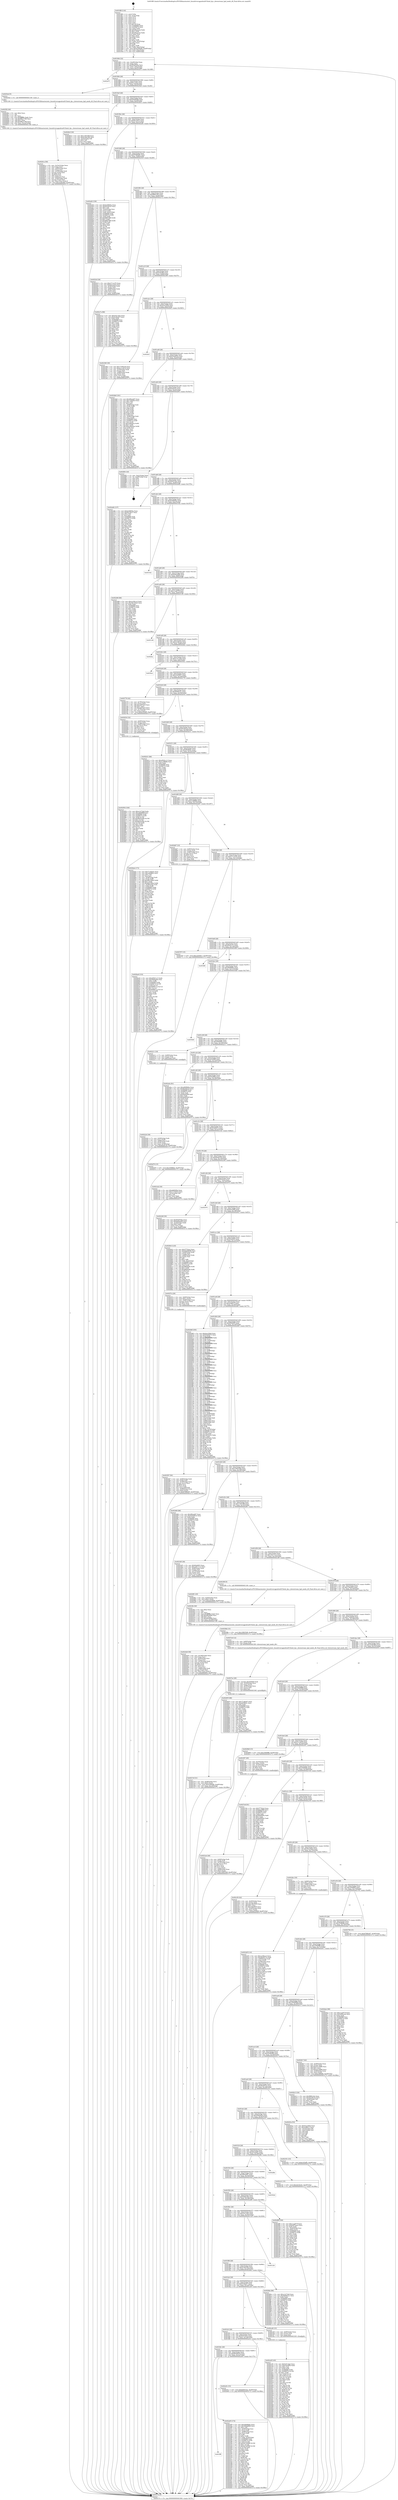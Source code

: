 digraph "0x4018f0" {
  label = "0x4018f0 (/mnt/c/Users/mathe/Desktop/tcc/POCII/binaries/extr_linuxdriversgpudrmi915intel_dp.c_downstream_hpd_needs_d0_Final-ollvm.out::main(0))"
  labelloc = "t"
  node[shape=record]

  Entry [label="",width=0.3,height=0.3,shape=circle,fillcolor=black,style=filled]
  "0x401964" [label="{
     0x401964 [32]\l
     | [instrs]\l
     &nbsp;&nbsp;0x401964 \<+6\>: mov -0xa8(%rbp),%eax\l
     &nbsp;&nbsp;0x40196a \<+2\>: mov %eax,%ecx\l
     &nbsp;&nbsp;0x40196c \<+6\>: sub $0x80dd549a,%ecx\l
     &nbsp;&nbsp;0x401972 \<+6\>: mov %eax,-0xbc(%rbp)\l
     &nbsp;&nbsp;0x401978 \<+6\>: mov %ecx,-0xc0(%rbp)\l
     &nbsp;&nbsp;0x40197e \<+6\>: je 0000000000402d7f \<main+0x148f\>\l
  }"]
  "0x402d7f" [label="{
     0x402d7f\l
  }", style=dashed]
  "0x401984" [label="{
     0x401984 [28]\l
     | [instrs]\l
     &nbsp;&nbsp;0x401984 \<+5\>: jmp 0000000000401989 \<main+0x99\>\l
     &nbsp;&nbsp;0x401989 \<+6\>: mov -0xbc(%rbp),%eax\l
     &nbsp;&nbsp;0x40198f \<+5\>: sub $0x831ca2ea,%eax\l
     &nbsp;&nbsp;0x401994 \<+6\>: mov %eax,-0xc4(%rbp)\l
     &nbsp;&nbsp;0x40199a \<+6\>: je 00000000004025ed \<main+0xcfd\>\l
  }"]
  Exit [label="",width=0.3,height=0.3,shape=circle,fillcolor=black,style=filled,peripheries=2]
  "0x4025ed" [label="{
     0x4025ed [5]\l
     | [instrs]\l
     &nbsp;&nbsp;0x4025ed \<+5\>: call 0000000000401160 \<next_i\>\l
     | [calls]\l
     &nbsp;&nbsp;0x401160 \{1\} (/mnt/c/Users/mathe/Desktop/tcc/POCII/binaries/extr_linuxdriversgpudrmi915intel_dp.c_downstream_hpd_needs_d0_Final-ollvm.out::next_i)\l
  }"]
  "0x4019a0" [label="{
     0x4019a0 [28]\l
     | [instrs]\l
     &nbsp;&nbsp;0x4019a0 \<+5\>: jmp 00000000004019a5 \<main+0xb5\>\l
     &nbsp;&nbsp;0x4019a5 \<+6\>: mov -0xbc(%rbp),%eax\l
     &nbsp;&nbsp;0x4019ab \<+5\>: sub $0x92bd9268,%eax\l
     &nbsp;&nbsp;0x4019b0 \<+6\>: mov %eax,-0xc8(%rbp)\l
     &nbsp;&nbsp;0x4019b6 \<+6\>: je 00000000004028c0 \<main+0xfd0\>\l
  }"]
  "0x402cdf" [label="{
     0x402cdf [145]\l
     | [instrs]\l
     &nbsp;&nbsp;0x402cdf \<+5\>: mov $0x5cf11da2,%ecx\l
     &nbsp;&nbsp;0x402ce4 \<+5\>: mov $0xf19c9f5b,%edx\l
     &nbsp;&nbsp;0x402ce9 \<+3\>: mov $0x1,%sil\l
     &nbsp;&nbsp;0x402cec \<+3\>: xor %r8d,%r8d\l
     &nbsp;&nbsp;0x402cef \<+8\>: mov 0x406060,%r9d\l
     &nbsp;&nbsp;0x402cf7 \<+8\>: mov 0x406074,%r10d\l
     &nbsp;&nbsp;0x402cff \<+4\>: sub $0x1,%r8d\l
     &nbsp;&nbsp;0x402d03 \<+3\>: mov %r9d,%r11d\l
     &nbsp;&nbsp;0x402d06 \<+3\>: add %r8d,%r11d\l
     &nbsp;&nbsp;0x402d09 \<+4\>: imul %r11d,%r9d\l
     &nbsp;&nbsp;0x402d0d \<+4\>: and $0x1,%r9d\l
     &nbsp;&nbsp;0x402d11 \<+4\>: cmp $0x0,%r9d\l
     &nbsp;&nbsp;0x402d15 \<+3\>: sete %bl\l
     &nbsp;&nbsp;0x402d18 \<+4\>: cmp $0xa,%r10d\l
     &nbsp;&nbsp;0x402d1c \<+4\>: setl %r14b\l
     &nbsp;&nbsp;0x402d20 \<+3\>: mov %bl,%r15b\l
     &nbsp;&nbsp;0x402d23 \<+4\>: xor $0xff,%r15b\l
     &nbsp;&nbsp;0x402d27 \<+3\>: mov %r14b,%r12b\l
     &nbsp;&nbsp;0x402d2a \<+4\>: xor $0xff,%r12b\l
     &nbsp;&nbsp;0x402d2e \<+4\>: xor $0x0,%sil\l
     &nbsp;&nbsp;0x402d32 \<+3\>: mov %r15b,%r13b\l
     &nbsp;&nbsp;0x402d35 \<+4\>: and $0x0,%r13b\l
     &nbsp;&nbsp;0x402d39 \<+3\>: and %sil,%bl\l
     &nbsp;&nbsp;0x402d3c \<+3\>: mov %r12b,%al\l
     &nbsp;&nbsp;0x402d3f \<+2\>: and $0x0,%al\l
     &nbsp;&nbsp;0x402d41 \<+3\>: and %sil,%r14b\l
     &nbsp;&nbsp;0x402d44 \<+3\>: or %bl,%r13b\l
     &nbsp;&nbsp;0x402d47 \<+3\>: or %r14b,%al\l
     &nbsp;&nbsp;0x402d4a \<+3\>: xor %al,%r13b\l
     &nbsp;&nbsp;0x402d4d \<+3\>: or %r12b,%r15b\l
     &nbsp;&nbsp;0x402d50 \<+4\>: xor $0xff,%r15b\l
     &nbsp;&nbsp;0x402d54 \<+4\>: or $0x0,%sil\l
     &nbsp;&nbsp;0x402d58 \<+3\>: and %sil,%r15b\l
     &nbsp;&nbsp;0x402d5b \<+3\>: or %r15b,%r13b\l
     &nbsp;&nbsp;0x402d5e \<+4\>: test $0x1,%r13b\l
     &nbsp;&nbsp;0x402d62 \<+3\>: cmovne %edx,%ecx\l
     &nbsp;&nbsp;0x402d65 \<+6\>: mov %ecx,-0xa8(%rbp)\l
     &nbsp;&nbsp;0x402d6b \<+5\>: jmp 000000000040317a \<main+0x188a\>\l
  }"]
  "0x4028c0" [label="{
     0x4028c0 [30]\l
     | [instrs]\l
     &nbsp;&nbsp;0x4028c0 \<+5\>: mov $0x118519bf,%eax\l
     &nbsp;&nbsp;0x4028c5 \<+5\>: mov $0x6108c5d0,%ecx\l
     &nbsp;&nbsp;0x4028ca \<+3\>: mov -0x2e(%rbp),%dl\l
     &nbsp;&nbsp;0x4028cd \<+3\>: test $0x1,%dl\l
     &nbsp;&nbsp;0x4028d0 \<+3\>: cmovne %ecx,%eax\l
     &nbsp;&nbsp;0x4028d3 \<+6\>: mov %eax,-0xa8(%rbp)\l
     &nbsp;&nbsp;0x4028d9 \<+5\>: jmp 000000000040317a \<main+0x188a\>\l
  }"]
  "0x4019bc" [label="{
     0x4019bc [28]\l
     | [instrs]\l
     &nbsp;&nbsp;0x4019bc \<+5\>: jmp 00000000004019c1 \<main+0xd1\>\l
     &nbsp;&nbsp;0x4019c1 \<+6\>: mov -0xbc(%rbp),%eax\l
     &nbsp;&nbsp;0x4019c7 \<+5\>: sub $0x92c3fca7,%eax\l
     &nbsp;&nbsp;0x4019cc \<+6\>: mov %eax,-0xcc(%rbp)\l
     &nbsp;&nbsp;0x4019d2 \<+6\>: je 0000000000402ef4 \<main+0x1604\>\l
  }"]
  "0x402ba8" [label="{
     0x402ba8 [153]\l
     | [instrs]\l
     &nbsp;&nbsp;0x402ba8 \<+5\>: mov $0xe85d1c13,%edx\l
     &nbsp;&nbsp;0x402bad \<+5\>: mov $0x494bad5a,%esi\l
     &nbsp;&nbsp;0x402bb2 \<+3\>: mov $0x1,%r8b\l
     &nbsp;&nbsp;0x402bb5 \<+8\>: mov 0x406060,%r9d\l
     &nbsp;&nbsp;0x402bbd \<+8\>: mov 0x406074,%r10d\l
     &nbsp;&nbsp;0x402bc5 \<+3\>: mov %r9d,%r11d\l
     &nbsp;&nbsp;0x402bc8 \<+7\>: add $0x949f0112,%r11d\l
     &nbsp;&nbsp;0x402bcf \<+4\>: sub $0x1,%r11d\l
     &nbsp;&nbsp;0x402bd3 \<+7\>: sub $0x949f0112,%r11d\l
     &nbsp;&nbsp;0x402bda \<+4\>: imul %r11d,%r9d\l
     &nbsp;&nbsp;0x402bde \<+4\>: and $0x1,%r9d\l
     &nbsp;&nbsp;0x402be2 \<+4\>: cmp $0x0,%r9d\l
     &nbsp;&nbsp;0x402be6 \<+3\>: sete %bl\l
     &nbsp;&nbsp;0x402be9 \<+4\>: cmp $0xa,%r10d\l
     &nbsp;&nbsp;0x402bed \<+4\>: setl %r14b\l
     &nbsp;&nbsp;0x402bf1 \<+3\>: mov %bl,%r15b\l
     &nbsp;&nbsp;0x402bf4 \<+4\>: xor $0xff,%r15b\l
     &nbsp;&nbsp;0x402bf8 \<+3\>: mov %r14b,%r12b\l
     &nbsp;&nbsp;0x402bfb \<+4\>: xor $0xff,%r12b\l
     &nbsp;&nbsp;0x402bff \<+4\>: xor $0x0,%r8b\l
     &nbsp;&nbsp;0x402c03 \<+3\>: mov %r15b,%r13b\l
     &nbsp;&nbsp;0x402c06 \<+4\>: and $0x0,%r13b\l
     &nbsp;&nbsp;0x402c0a \<+3\>: and %r8b,%bl\l
     &nbsp;&nbsp;0x402c0d \<+3\>: mov %r12b,%al\l
     &nbsp;&nbsp;0x402c10 \<+2\>: and $0x0,%al\l
     &nbsp;&nbsp;0x402c12 \<+3\>: and %r8b,%r14b\l
     &nbsp;&nbsp;0x402c15 \<+3\>: or %bl,%r13b\l
     &nbsp;&nbsp;0x402c18 \<+3\>: or %r14b,%al\l
     &nbsp;&nbsp;0x402c1b \<+3\>: xor %al,%r13b\l
     &nbsp;&nbsp;0x402c1e \<+3\>: or %r12b,%r15b\l
     &nbsp;&nbsp;0x402c21 \<+4\>: xor $0xff,%r15b\l
     &nbsp;&nbsp;0x402c25 \<+4\>: or $0x0,%r8b\l
     &nbsp;&nbsp;0x402c29 \<+3\>: and %r8b,%r15b\l
     &nbsp;&nbsp;0x402c2c \<+3\>: or %r15b,%r13b\l
     &nbsp;&nbsp;0x402c2f \<+4\>: test $0x1,%r13b\l
     &nbsp;&nbsp;0x402c33 \<+3\>: cmovne %esi,%edx\l
     &nbsp;&nbsp;0x402c36 \<+6\>: mov %edx,-0xa8(%rbp)\l
     &nbsp;&nbsp;0x402c3c \<+5\>: jmp 000000000040317a \<main+0x188a\>\l
  }"]
  "0x402ef4" [label="{
     0x402ef4 [159]\l
     | [instrs]\l
     &nbsp;&nbsp;0x402ef4 \<+5\>: mov $0xbcb9840a,%eax\l
     &nbsp;&nbsp;0x402ef9 \<+5\>: mov $0xb5cfd1b3,%ecx\l
     &nbsp;&nbsp;0x402efe \<+2\>: mov $0x1,%dl\l
     &nbsp;&nbsp;0x402f00 \<+7\>: mov -0xa0(%rbp),%rsi\l
     &nbsp;&nbsp;0x402f07 \<+2\>: mov (%rsi),%edi\l
     &nbsp;&nbsp;0x402f09 \<+3\>: mov %edi,-0x2c(%rbp)\l
     &nbsp;&nbsp;0x402f0c \<+7\>: mov 0x406060,%edi\l
     &nbsp;&nbsp;0x402f13 \<+8\>: mov 0x406074,%r8d\l
     &nbsp;&nbsp;0x402f1b \<+3\>: mov %edi,%r9d\l
     &nbsp;&nbsp;0x402f1e \<+7\>: add $0xbf6d7d60,%r9d\l
     &nbsp;&nbsp;0x402f25 \<+4\>: sub $0x1,%r9d\l
     &nbsp;&nbsp;0x402f29 \<+7\>: sub $0xbf6d7d60,%r9d\l
     &nbsp;&nbsp;0x402f30 \<+4\>: imul %r9d,%edi\l
     &nbsp;&nbsp;0x402f34 \<+3\>: and $0x1,%edi\l
     &nbsp;&nbsp;0x402f37 \<+3\>: cmp $0x0,%edi\l
     &nbsp;&nbsp;0x402f3a \<+4\>: sete %r10b\l
     &nbsp;&nbsp;0x402f3e \<+4\>: cmp $0xa,%r8d\l
     &nbsp;&nbsp;0x402f42 \<+4\>: setl %r11b\l
     &nbsp;&nbsp;0x402f46 \<+3\>: mov %r10b,%bl\l
     &nbsp;&nbsp;0x402f49 \<+3\>: xor $0xff,%bl\l
     &nbsp;&nbsp;0x402f4c \<+3\>: mov %r11b,%r14b\l
     &nbsp;&nbsp;0x402f4f \<+4\>: xor $0xff,%r14b\l
     &nbsp;&nbsp;0x402f53 \<+3\>: xor $0x1,%dl\l
     &nbsp;&nbsp;0x402f56 \<+3\>: mov %bl,%r15b\l
     &nbsp;&nbsp;0x402f59 \<+4\>: and $0xff,%r15b\l
     &nbsp;&nbsp;0x402f5d \<+3\>: and %dl,%r10b\l
     &nbsp;&nbsp;0x402f60 \<+3\>: mov %r14b,%r12b\l
     &nbsp;&nbsp;0x402f63 \<+4\>: and $0xff,%r12b\l
     &nbsp;&nbsp;0x402f67 \<+3\>: and %dl,%r11b\l
     &nbsp;&nbsp;0x402f6a \<+3\>: or %r10b,%r15b\l
     &nbsp;&nbsp;0x402f6d \<+3\>: or %r11b,%r12b\l
     &nbsp;&nbsp;0x402f70 \<+3\>: xor %r12b,%r15b\l
     &nbsp;&nbsp;0x402f73 \<+3\>: or %r14b,%bl\l
     &nbsp;&nbsp;0x402f76 \<+3\>: xor $0xff,%bl\l
     &nbsp;&nbsp;0x402f79 \<+3\>: or $0x1,%dl\l
     &nbsp;&nbsp;0x402f7c \<+2\>: and %dl,%bl\l
     &nbsp;&nbsp;0x402f7e \<+3\>: or %bl,%r15b\l
     &nbsp;&nbsp;0x402f81 \<+4\>: test $0x1,%r15b\l
     &nbsp;&nbsp;0x402f85 \<+3\>: cmovne %ecx,%eax\l
     &nbsp;&nbsp;0x402f88 \<+6\>: mov %eax,-0xa8(%rbp)\l
     &nbsp;&nbsp;0x402f8e \<+5\>: jmp 000000000040317a \<main+0x188a\>\l
  }"]
  "0x4019d8" [label="{
     0x4019d8 [28]\l
     | [instrs]\l
     &nbsp;&nbsp;0x4019d8 \<+5\>: jmp 00000000004019dd \<main+0xed\>\l
     &nbsp;&nbsp;0x4019dd \<+6\>: mov -0xbc(%rbp),%eax\l
     &nbsp;&nbsp;0x4019e3 \<+5\>: sub $0x9789b267,%eax\l
     &nbsp;&nbsp;0x4019e8 \<+6\>: mov %eax,-0xd0(%rbp)\l
     &nbsp;&nbsp;0x4019ee \<+6\>: je 00000000004025c9 \<main+0xcd9\>\l
  }"]
  "0x401ff8" [label="{
     0x401ff8\l
  }", style=dashed]
  "0x4025c9" [label="{
     0x4025c9 [36]\l
     | [instrs]\l
     &nbsp;&nbsp;0x4025c9 \<+5\>: mov $0xe711ec55,%eax\l
     &nbsp;&nbsp;0x4025ce \<+5\>: mov $0x831ca2ea,%ecx\l
     &nbsp;&nbsp;0x4025d3 \<+4\>: mov -0x58(%rbp),%rdx\l
     &nbsp;&nbsp;0x4025d7 \<+2\>: mov (%rdx),%esi\l
     &nbsp;&nbsp;0x4025d9 \<+4\>: mov -0x60(%rbp),%rdx\l
     &nbsp;&nbsp;0x4025dd \<+2\>: cmp (%rdx),%esi\l
     &nbsp;&nbsp;0x4025df \<+3\>: cmovl %ecx,%eax\l
     &nbsp;&nbsp;0x4025e2 \<+6\>: mov %eax,-0xa8(%rbp)\l
     &nbsp;&nbsp;0x4025e8 \<+5\>: jmp 000000000040317a \<main+0x188a\>\l
  }"]
  "0x4019f4" [label="{
     0x4019f4 [28]\l
     | [instrs]\l
     &nbsp;&nbsp;0x4019f4 \<+5\>: jmp 00000000004019f9 \<main+0x109\>\l
     &nbsp;&nbsp;0x4019f9 \<+6\>: mov -0xbc(%rbp),%eax\l
     &nbsp;&nbsp;0x4019ff \<+5\>: sub $0x9f681e0e,%eax\l
     &nbsp;&nbsp;0x401a04 \<+6\>: mov %eax,-0xd4(%rbp)\l
     &nbsp;&nbsp;0x401a0a \<+6\>: je 0000000000402c7a \<main+0x138a\>\l
  }"]
  "0x402a65" [label="{
     0x402a65 [174]\l
     | [instrs]\l
     &nbsp;&nbsp;0x402a65 \<+5\>: mov $0xe9099b8a,%eax\l
     &nbsp;&nbsp;0x402a6a \<+5\>: mov $0x390b889d,%ecx\l
     &nbsp;&nbsp;0x402a6f \<+2\>: mov $0x1,%dl\l
     &nbsp;&nbsp;0x402a71 \<+4\>: mov -0x40(%rbp),%rsi\l
     &nbsp;&nbsp;0x402a75 \<+2\>: mov (%rsi),%edi\l
     &nbsp;&nbsp;0x402a77 \<+7\>: mov -0x88(%rbp),%rsi\l
     &nbsp;&nbsp;0x402a7e \<+2\>: cmp (%rsi),%edi\l
     &nbsp;&nbsp;0x402a80 \<+4\>: setl %r8b\l
     &nbsp;&nbsp;0x402a84 \<+4\>: and $0x1,%r8b\l
     &nbsp;&nbsp;0x402a88 \<+4\>: mov %r8b,-0x2d(%rbp)\l
     &nbsp;&nbsp;0x402a8c \<+7\>: mov 0x406060,%edi\l
     &nbsp;&nbsp;0x402a93 \<+8\>: mov 0x406074,%r9d\l
     &nbsp;&nbsp;0x402a9b \<+3\>: mov %edi,%r10d\l
     &nbsp;&nbsp;0x402a9e \<+7\>: add $0x4e7a5088,%r10d\l
     &nbsp;&nbsp;0x402aa5 \<+4\>: sub $0x1,%r10d\l
     &nbsp;&nbsp;0x402aa9 \<+7\>: sub $0x4e7a5088,%r10d\l
     &nbsp;&nbsp;0x402ab0 \<+4\>: imul %r10d,%edi\l
     &nbsp;&nbsp;0x402ab4 \<+3\>: and $0x1,%edi\l
     &nbsp;&nbsp;0x402ab7 \<+3\>: cmp $0x0,%edi\l
     &nbsp;&nbsp;0x402aba \<+4\>: sete %r8b\l
     &nbsp;&nbsp;0x402abe \<+4\>: cmp $0xa,%r9d\l
     &nbsp;&nbsp;0x402ac2 \<+4\>: setl %r11b\l
     &nbsp;&nbsp;0x402ac6 \<+3\>: mov %r8b,%bl\l
     &nbsp;&nbsp;0x402ac9 \<+3\>: xor $0xff,%bl\l
     &nbsp;&nbsp;0x402acc \<+3\>: mov %r11b,%r14b\l
     &nbsp;&nbsp;0x402acf \<+4\>: xor $0xff,%r14b\l
     &nbsp;&nbsp;0x402ad3 \<+3\>: xor $0x0,%dl\l
     &nbsp;&nbsp;0x402ad6 \<+3\>: mov %bl,%r15b\l
     &nbsp;&nbsp;0x402ad9 \<+4\>: and $0x0,%r15b\l
     &nbsp;&nbsp;0x402add \<+3\>: and %dl,%r8b\l
     &nbsp;&nbsp;0x402ae0 \<+3\>: mov %r14b,%r12b\l
     &nbsp;&nbsp;0x402ae3 \<+4\>: and $0x0,%r12b\l
     &nbsp;&nbsp;0x402ae7 \<+3\>: and %dl,%r11b\l
     &nbsp;&nbsp;0x402aea \<+3\>: or %r8b,%r15b\l
     &nbsp;&nbsp;0x402aed \<+3\>: or %r11b,%r12b\l
     &nbsp;&nbsp;0x402af0 \<+3\>: xor %r12b,%r15b\l
     &nbsp;&nbsp;0x402af3 \<+3\>: or %r14b,%bl\l
     &nbsp;&nbsp;0x402af6 \<+3\>: xor $0xff,%bl\l
     &nbsp;&nbsp;0x402af9 \<+3\>: or $0x0,%dl\l
     &nbsp;&nbsp;0x402afc \<+2\>: and %dl,%bl\l
     &nbsp;&nbsp;0x402afe \<+3\>: or %bl,%r15b\l
     &nbsp;&nbsp;0x402b01 \<+4\>: test $0x1,%r15b\l
     &nbsp;&nbsp;0x402b05 \<+3\>: cmovne %ecx,%eax\l
     &nbsp;&nbsp;0x402b08 \<+6\>: mov %eax,-0xa8(%rbp)\l
     &nbsp;&nbsp;0x402b0e \<+5\>: jmp 000000000040317a \<main+0x188a\>\l
  }"]
  "0x402c7a" [label="{
     0x402c7a [86]\l
     | [instrs]\l
     &nbsp;&nbsp;0x402c7a \<+5\>: mov $0x5cf11da2,%eax\l
     &nbsp;&nbsp;0x402c7f \<+5\>: mov $0x61dbafc7,%ecx\l
     &nbsp;&nbsp;0x402c84 \<+2\>: xor %edx,%edx\l
     &nbsp;&nbsp;0x402c86 \<+7\>: mov 0x406060,%esi\l
     &nbsp;&nbsp;0x402c8d \<+7\>: mov 0x406074,%edi\l
     &nbsp;&nbsp;0x402c94 \<+3\>: sub $0x1,%edx\l
     &nbsp;&nbsp;0x402c97 \<+3\>: mov %esi,%r8d\l
     &nbsp;&nbsp;0x402c9a \<+3\>: add %edx,%r8d\l
     &nbsp;&nbsp;0x402c9d \<+4\>: imul %r8d,%esi\l
     &nbsp;&nbsp;0x402ca1 \<+3\>: and $0x1,%esi\l
     &nbsp;&nbsp;0x402ca4 \<+3\>: cmp $0x0,%esi\l
     &nbsp;&nbsp;0x402ca7 \<+4\>: sete %r9b\l
     &nbsp;&nbsp;0x402cab \<+3\>: cmp $0xa,%edi\l
     &nbsp;&nbsp;0x402cae \<+4\>: setl %r10b\l
     &nbsp;&nbsp;0x402cb2 \<+3\>: mov %r9b,%r11b\l
     &nbsp;&nbsp;0x402cb5 \<+3\>: and %r10b,%r11b\l
     &nbsp;&nbsp;0x402cb8 \<+3\>: xor %r10b,%r9b\l
     &nbsp;&nbsp;0x402cbb \<+3\>: or %r9b,%r11b\l
     &nbsp;&nbsp;0x402cbe \<+4\>: test $0x1,%r11b\l
     &nbsp;&nbsp;0x402cc2 \<+3\>: cmovne %ecx,%eax\l
     &nbsp;&nbsp;0x402cc5 \<+6\>: mov %eax,-0xa8(%rbp)\l
     &nbsp;&nbsp;0x402ccb \<+5\>: jmp 000000000040317a \<main+0x188a\>\l
  }"]
  "0x401a10" [label="{
     0x401a10 [28]\l
     | [instrs]\l
     &nbsp;&nbsp;0x401a10 \<+5\>: jmp 0000000000401a15 \<main+0x125\>\l
     &nbsp;&nbsp;0x401a15 \<+6\>: mov -0xbc(%rbp),%eax\l
     &nbsp;&nbsp;0x401a1b \<+5\>: sub $0xb165aff3,%eax\l
     &nbsp;&nbsp;0x401a20 \<+6\>: mov %eax,-0xd8(%rbp)\l
     &nbsp;&nbsp;0x401a26 \<+6\>: je 0000000000402360 \<main+0xa70\>\l
  }"]
  "0x401fdc" [label="{
     0x401fdc [28]\l
     | [instrs]\l
     &nbsp;&nbsp;0x401fdc \<+5\>: jmp 0000000000401fe1 \<main+0x6f1\>\l
     &nbsp;&nbsp;0x401fe1 \<+6\>: mov -0xbc(%rbp),%eax\l
     &nbsp;&nbsp;0x401fe7 \<+5\>: sub $0x6b5462c6,%eax\l
     &nbsp;&nbsp;0x401fec \<+6\>: mov %eax,-0x1ac(%rbp)\l
     &nbsp;&nbsp;0x401ff2 \<+6\>: je 0000000000402a65 \<main+0x1175\>\l
  }"]
  "0x402360" [label="{
     0x402360 [39]\l
     | [instrs]\l
     &nbsp;&nbsp;0x402360 \<+5\>: mov $0x17e06a39,%eax\l
     &nbsp;&nbsp;0x402365 \<+5\>: mov $0x21c1ab19,%ecx\l
     &nbsp;&nbsp;0x40236a \<+4\>: mov -0x78(%rbp),%rdx\l
     &nbsp;&nbsp;0x40236e \<+2\>: mov (%rdx),%esi\l
     &nbsp;&nbsp;0x402370 \<+7\>: mov -0x88(%rbp),%rdx\l
     &nbsp;&nbsp;0x402377 \<+2\>: cmp (%rdx),%esi\l
     &nbsp;&nbsp;0x402379 \<+3\>: cmovl %ecx,%eax\l
     &nbsp;&nbsp;0x40237c \<+6\>: mov %eax,-0xa8(%rbp)\l
     &nbsp;&nbsp;0x402382 \<+5\>: jmp 000000000040317a \<main+0x188a\>\l
  }"]
  "0x401a2c" [label="{
     0x401a2c [28]\l
     | [instrs]\l
     &nbsp;&nbsp;0x401a2c \<+5\>: jmp 0000000000401a31 \<main+0x141\>\l
     &nbsp;&nbsp;0x401a31 \<+6\>: mov -0xbc(%rbp),%eax\l
     &nbsp;&nbsp;0x401a37 \<+5\>: sub $0xb2a1f40d,%eax\l
     &nbsp;&nbsp;0x401a3c \<+6\>: mov %eax,-0xdc(%rbp)\l
     &nbsp;&nbsp;0x401a42 \<+6\>: je 0000000000402fa5 \<main+0x16b5\>\l
  }"]
  "0x402e5c" [label="{
     0x402e5c [15]\l
     | [instrs]\l
     &nbsp;&nbsp;0x402e5c \<+10\>: movl $0xbb9533ac,-0xa8(%rbp)\l
     &nbsp;&nbsp;0x402e66 \<+5\>: jmp 000000000040317a \<main+0x188a\>\l
  }"]
  "0x402fa5" [label="{
     0x402fa5\l
  }", style=dashed]
  "0x401a48" [label="{
     0x401a48 [28]\l
     | [instrs]\l
     &nbsp;&nbsp;0x401a48 \<+5\>: jmp 0000000000401a4d \<main+0x15d\>\l
     &nbsp;&nbsp;0x401a4d \<+6\>: mov -0xbc(%rbp),%eax\l
     &nbsp;&nbsp;0x401a53 \<+5\>: sub $0xb54e901b,%eax\l
     &nbsp;&nbsp;0x401a58 \<+6\>: mov %eax,-0xe0(%rbp)\l
     &nbsp;&nbsp;0x401a5e \<+6\>: je 00000000004024b6 \<main+0xbc6\>\l
  }"]
  "0x401fc0" [label="{
     0x401fc0 [28]\l
     | [instrs]\l
     &nbsp;&nbsp;0x401fc0 \<+5\>: jmp 0000000000401fc5 \<main+0x6d5\>\l
     &nbsp;&nbsp;0x401fc5 \<+6\>: mov -0xbc(%rbp),%eax\l
     &nbsp;&nbsp;0x401fcb \<+5\>: sub $0x6297e0a3,%eax\l
     &nbsp;&nbsp;0x401fd0 \<+6\>: mov %eax,-0x1a8(%rbp)\l
     &nbsp;&nbsp;0x401fd6 \<+6\>: je 0000000000402e5c \<main+0x156c\>\l
  }"]
  "0x4024b6" [label="{
     0x4024b6 [181]\l
     | [instrs]\l
     &nbsp;&nbsp;0x4024b6 \<+5\>: mov $0x4f9aab87,%eax\l
     &nbsp;&nbsp;0x4024bb \<+5\>: mov $0x13de4fc4,%ecx\l
     &nbsp;&nbsp;0x4024c0 \<+2\>: mov $0x1,%dl\l
     &nbsp;&nbsp;0x4024c2 \<+2\>: xor %esi,%esi\l
     &nbsp;&nbsp;0x4024c4 \<+4\>: mov -0x68(%rbp),%rdi\l
     &nbsp;&nbsp;0x4024c8 \<+3\>: mov (%rdi),%r8d\l
     &nbsp;&nbsp;0x4024cb \<+3\>: mov %esi,%r9d\l
     &nbsp;&nbsp;0x4024ce \<+3\>: sub %r8d,%r9d\l
     &nbsp;&nbsp;0x4024d1 \<+3\>: mov %esi,%r8d\l
     &nbsp;&nbsp;0x4024d4 \<+4\>: sub $0x1,%r8d\l
     &nbsp;&nbsp;0x4024d8 \<+3\>: add %r8d,%r9d\l
     &nbsp;&nbsp;0x4024db \<+3\>: sub %r9d,%esi\l
     &nbsp;&nbsp;0x4024de \<+4\>: mov -0x68(%rbp),%rdi\l
     &nbsp;&nbsp;0x4024e2 \<+2\>: mov %esi,(%rdi)\l
     &nbsp;&nbsp;0x4024e4 \<+7\>: mov 0x406060,%esi\l
     &nbsp;&nbsp;0x4024eb \<+8\>: mov 0x406074,%r8d\l
     &nbsp;&nbsp;0x4024f3 \<+3\>: mov %esi,%r9d\l
     &nbsp;&nbsp;0x4024f6 \<+7\>: sub $0xa366a6ce,%r9d\l
     &nbsp;&nbsp;0x4024fd \<+4\>: sub $0x1,%r9d\l
     &nbsp;&nbsp;0x402501 \<+7\>: add $0xa366a6ce,%r9d\l
     &nbsp;&nbsp;0x402508 \<+4\>: imul %r9d,%esi\l
     &nbsp;&nbsp;0x40250c \<+3\>: and $0x1,%esi\l
     &nbsp;&nbsp;0x40250f \<+3\>: cmp $0x0,%esi\l
     &nbsp;&nbsp;0x402512 \<+4\>: sete %r10b\l
     &nbsp;&nbsp;0x402516 \<+4\>: cmp $0xa,%r8d\l
     &nbsp;&nbsp;0x40251a \<+4\>: setl %r11b\l
     &nbsp;&nbsp;0x40251e \<+3\>: mov %r10b,%bl\l
     &nbsp;&nbsp;0x402521 \<+3\>: xor $0xff,%bl\l
     &nbsp;&nbsp;0x402524 \<+3\>: mov %r11b,%r14b\l
     &nbsp;&nbsp;0x402527 \<+4\>: xor $0xff,%r14b\l
     &nbsp;&nbsp;0x40252b \<+3\>: xor $0x0,%dl\l
     &nbsp;&nbsp;0x40252e \<+3\>: mov %bl,%r15b\l
     &nbsp;&nbsp;0x402531 \<+4\>: and $0x0,%r15b\l
     &nbsp;&nbsp;0x402535 \<+3\>: and %dl,%r10b\l
     &nbsp;&nbsp;0x402538 \<+3\>: mov %r14b,%r12b\l
     &nbsp;&nbsp;0x40253b \<+4\>: and $0x0,%r12b\l
     &nbsp;&nbsp;0x40253f \<+3\>: and %dl,%r11b\l
     &nbsp;&nbsp;0x402542 \<+3\>: or %r10b,%r15b\l
     &nbsp;&nbsp;0x402545 \<+3\>: or %r11b,%r12b\l
     &nbsp;&nbsp;0x402548 \<+3\>: xor %r12b,%r15b\l
     &nbsp;&nbsp;0x40254b \<+3\>: or %r14b,%bl\l
     &nbsp;&nbsp;0x40254e \<+3\>: xor $0xff,%bl\l
     &nbsp;&nbsp;0x402551 \<+3\>: or $0x0,%dl\l
     &nbsp;&nbsp;0x402554 \<+2\>: and %dl,%bl\l
     &nbsp;&nbsp;0x402556 \<+3\>: or %bl,%r15b\l
     &nbsp;&nbsp;0x402559 \<+4\>: test $0x1,%r15b\l
     &nbsp;&nbsp;0x40255d \<+3\>: cmovne %ecx,%eax\l
     &nbsp;&nbsp;0x402560 \<+6\>: mov %eax,-0xa8(%rbp)\l
     &nbsp;&nbsp;0x402566 \<+5\>: jmp 000000000040317a \<main+0x188a\>\l
  }"]
  "0x401a64" [label="{
     0x401a64 [28]\l
     | [instrs]\l
     &nbsp;&nbsp;0x401a64 \<+5\>: jmp 0000000000401a69 \<main+0x179\>\l
     &nbsp;&nbsp;0x401a69 \<+6\>: mov -0xbc(%rbp),%eax\l
     &nbsp;&nbsp;0x401a6f \<+5\>: sub $0xb5cfd1b3,%eax\l
     &nbsp;&nbsp;0x401a74 \<+6\>: mov %eax,-0xe4(%rbp)\l
     &nbsp;&nbsp;0x401a7a \<+6\>: je 0000000000402f93 \<main+0x16a3\>\l
  }"]
  "0x402cd0" [label="{
     0x402cd0 [15]\l
     | [instrs]\l
     &nbsp;&nbsp;0x402cd0 \<+4\>: mov -0x80(%rbp),%rax\l
     &nbsp;&nbsp;0x402cd4 \<+3\>: mov (%rax),%rax\l
     &nbsp;&nbsp;0x402cd7 \<+3\>: mov %rax,%rdi\l
     &nbsp;&nbsp;0x402cda \<+5\>: call 0000000000401030 \<free@plt\>\l
     | [calls]\l
     &nbsp;&nbsp;0x401030 \{1\} (unknown)\l
  }"]
  "0x402f93" [label="{
     0x402f93 [18]\l
     | [instrs]\l
     &nbsp;&nbsp;0x402f93 \<+3\>: mov -0x2c(%rbp),%eax\l
     &nbsp;&nbsp;0x402f96 \<+4\>: lea -0x28(%rbp),%rsp\l
     &nbsp;&nbsp;0x402f9a \<+1\>: pop %rbx\l
     &nbsp;&nbsp;0x402f9b \<+2\>: pop %r12\l
     &nbsp;&nbsp;0x402f9d \<+2\>: pop %r13\l
     &nbsp;&nbsp;0x402f9f \<+2\>: pop %r14\l
     &nbsp;&nbsp;0x402fa1 \<+2\>: pop %r15\l
     &nbsp;&nbsp;0x402fa3 \<+1\>: pop %rbp\l
     &nbsp;&nbsp;0x402fa4 \<+1\>: ret\l
  }"]
  "0x401a80" [label="{
     0x401a80 [28]\l
     | [instrs]\l
     &nbsp;&nbsp;0x401a80 \<+5\>: jmp 0000000000401a85 \<main+0x195\>\l
     &nbsp;&nbsp;0x401a85 \<+6\>: mov -0xbc(%rbp),%eax\l
     &nbsp;&nbsp;0x401a8b \<+5\>: sub $0xbb9533ac,%eax\l
     &nbsp;&nbsp;0x401a90 \<+6\>: mov %eax,-0xe8(%rbp)\l
     &nbsp;&nbsp;0x401a96 \<+6\>: je 0000000000402e6b \<main+0x157b\>\l
  }"]
  "0x402954" [label="{
     0x402954 [100]\l
     | [instrs]\l
     &nbsp;&nbsp;0x402954 \<+5\>: mov $0xcc3c72e6,%edx\l
     &nbsp;&nbsp;0x402959 \<+5\>: mov $0x1bb0889f,%esi\l
     &nbsp;&nbsp;0x40295e \<+8\>: mov 0x406060,%r8d\l
     &nbsp;&nbsp;0x402966 \<+8\>: mov 0x406074,%r9d\l
     &nbsp;&nbsp;0x40296e \<+3\>: mov %r8d,%r10d\l
     &nbsp;&nbsp;0x402971 \<+7\>: add $0x6b02c64b,%r10d\l
     &nbsp;&nbsp;0x402978 \<+4\>: sub $0x1,%r10d\l
     &nbsp;&nbsp;0x40297c \<+7\>: sub $0x6b02c64b,%r10d\l
     &nbsp;&nbsp;0x402983 \<+4\>: imul %r10d,%r8d\l
     &nbsp;&nbsp;0x402987 \<+4\>: and $0x1,%r8d\l
     &nbsp;&nbsp;0x40298b \<+4\>: cmp $0x0,%r8d\l
     &nbsp;&nbsp;0x40298f \<+4\>: sete %r11b\l
     &nbsp;&nbsp;0x402993 \<+4\>: cmp $0xa,%r9d\l
     &nbsp;&nbsp;0x402997 \<+3\>: setl %bl\l
     &nbsp;&nbsp;0x40299a \<+3\>: mov %r11b,%r14b\l
     &nbsp;&nbsp;0x40299d \<+3\>: and %bl,%r14b\l
     &nbsp;&nbsp;0x4029a0 \<+3\>: xor %bl,%r11b\l
     &nbsp;&nbsp;0x4029a3 \<+3\>: or %r11b,%r14b\l
     &nbsp;&nbsp;0x4029a6 \<+4\>: test $0x1,%r14b\l
     &nbsp;&nbsp;0x4029aa \<+3\>: cmovne %esi,%edx\l
     &nbsp;&nbsp;0x4029ad \<+6\>: mov %edx,-0xa8(%rbp)\l
     &nbsp;&nbsp;0x4029b3 \<+5\>: jmp 000000000040317a \<main+0x188a\>\l
  }"]
  "0x402e6b" [label="{
     0x402e6b [137]\l
     | [instrs]\l
     &nbsp;&nbsp;0x402e6b \<+5\>: mov $0xbcb9840a,%eax\l
     &nbsp;&nbsp;0x402e70 \<+5\>: mov $0x92c3fca7,%ecx\l
     &nbsp;&nbsp;0x402e75 \<+2\>: mov $0x1,%dl\l
     &nbsp;&nbsp;0x402e77 \<+2\>: xor %esi,%esi\l
     &nbsp;&nbsp;0x402e79 \<+7\>: mov 0x406060,%edi\l
     &nbsp;&nbsp;0x402e80 \<+8\>: mov 0x406074,%r8d\l
     &nbsp;&nbsp;0x402e88 \<+3\>: sub $0x1,%esi\l
     &nbsp;&nbsp;0x402e8b \<+3\>: mov %edi,%r9d\l
     &nbsp;&nbsp;0x402e8e \<+3\>: add %esi,%r9d\l
     &nbsp;&nbsp;0x402e91 \<+4\>: imul %r9d,%edi\l
     &nbsp;&nbsp;0x402e95 \<+3\>: and $0x1,%edi\l
     &nbsp;&nbsp;0x402e98 \<+3\>: cmp $0x0,%edi\l
     &nbsp;&nbsp;0x402e9b \<+4\>: sete %r10b\l
     &nbsp;&nbsp;0x402e9f \<+4\>: cmp $0xa,%r8d\l
     &nbsp;&nbsp;0x402ea3 \<+4\>: setl %r11b\l
     &nbsp;&nbsp;0x402ea7 \<+3\>: mov %r10b,%bl\l
     &nbsp;&nbsp;0x402eaa \<+3\>: xor $0xff,%bl\l
     &nbsp;&nbsp;0x402ead \<+3\>: mov %r11b,%r14b\l
     &nbsp;&nbsp;0x402eb0 \<+4\>: xor $0xff,%r14b\l
     &nbsp;&nbsp;0x402eb4 \<+3\>: xor $0x0,%dl\l
     &nbsp;&nbsp;0x402eb7 \<+3\>: mov %bl,%r15b\l
     &nbsp;&nbsp;0x402eba \<+4\>: and $0x0,%r15b\l
     &nbsp;&nbsp;0x402ebe \<+3\>: and %dl,%r10b\l
     &nbsp;&nbsp;0x402ec1 \<+3\>: mov %r14b,%r12b\l
     &nbsp;&nbsp;0x402ec4 \<+4\>: and $0x0,%r12b\l
     &nbsp;&nbsp;0x402ec8 \<+3\>: and %dl,%r11b\l
     &nbsp;&nbsp;0x402ecb \<+3\>: or %r10b,%r15b\l
     &nbsp;&nbsp;0x402ece \<+3\>: or %r11b,%r12b\l
     &nbsp;&nbsp;0x402ed1 \<+3\>: xor %r12b,%r15b\l
     &nbsp;&nbsp;0x402ed4 \<+3\>: or %r14b,%bl\l
     &nbsp;&nbsp;0x402ed7 \<+3\>: xor $0xff,%bl\l
     &nbsp;&nbsp;0x402eda \<+3\>: or $0x0,%dl\l
     &nbsp;&nbsp;0x402edd \<+2\>: and %dl,%bl\l
     &nbsp;&nbsp;0x402edf \<+3\>: or %bl,%r15b\l
     &nbsp;&nbsp;0x402ee2 \<+4\>: test $0x1,%r15b\l
     &nbsp;&nbsp;0x402ee6 \<+3\>: cmovne %ecx,%eax\l
     &nbsp;&nbsp;0x402ee9 \<+6\>: mov %eax,-0xa8(%rbp)\l
     &nbsp;&nbsp;0x402eef \<+5\>: jmp 000000000040317a \<main+0x188a\>\l
  }"]
  "0x401a9c" [label="{
     0x401a9c [28]\l
     | [instrs]\l
     &nbsp;&nbsp;0x401a9c \<+5\>: jmp 0000000000401aa1 \<main+0x1b1\>\l
     &nbsp;&nbsp;0x401aa1 \<+6\>: mov -0xbc(%rbp),%eax\l
     &nbsp;&nbsp;0x401aa7 \<+5\>: sub $0xbcb9840a,%eax\l
     &nbsp;&nbsp;0x401aac \<+6\>: mov %eax,-0xec(%rbp)\l
     &nbsp;&nbsp;0x401ab2 \<+6\>: je 0000000000403162 \<main+0x1872\>\l
  }"]
  "0x401fa4" [label="{
     0x401fa4 [28]\l
     | [instrs]\l
     &nbsp;&nbsp;0x401fa4 \<+5\>: jmp 0000000000401fa9 \<main+0x6b9\>\l
     &nbsp;&nbsp;0x401fa9 \<+6\>: mov -0xbc(%rbp),%eax\l
     &nbsp;&nbsp;0x401faf \<+5\>: sub $0x61dbafc7,%eax\l
     &nbsp;&nbsp;0x401fb4 \<+6\>: mov %eax,-0x1a4(%rbp)\l
     &nbsp;&nbsp;0x401fba \<+6\>: je 0000000000402cd0 \<main+0x13e0\>\l
  }"]
  "0x403162" [label="{
     0x403162\l
  }", style=dashed]
  "0x401ab8" [label="{
     0x401ab8 [28]\l
     | [instrs]\l
     &nbsp;&nbsp;0x401ab8 \<+5\>: jmp 0000000000401abd \<main+0x1cd\>\l
     &nbsp;&nbsp;0x401abd \<+6\>: mov -0xbc(%rbp),%eax\l
     &nbsp;&nbsp;0x401ac3 \<+5\>: sub $0xbe6aae99,%eax\l
     &nbsp;&nbsp;0x401ac8 \<+6\>: mov %eax,-0xf0(%rbp)\l
     &nbsp;&nbsp;0x401ace \<+6\>: je 0000000000402266 \<main+0x976\>\l
  }"]
  "0x4028de" [label="{
     0x4028de [86]\l
     | [instrs]\l
     &nbsp;&nbsp;0x4028de \<+5\>: mov $0xcc3c72e6,%eax\l
     &nbsp;&nbsp;0x4028e3 \<+5\>: mov $0xd0d94c21,%ecx\l
     &nbsp;&nbsp;0x4028e8 \<+2\>: xor %edx,%edx\l
     &nbsp;&nbsp;0x4028ea \<+7\>: mov 0x406060,%esi\l
     &nbsp;&nbsp;0x4028f1 \<+7\>: mov 0x406074,%edi\l
     &nbsp;&nbsp;0x4028f8 \<+3\>: sub $0x1,%edx\l
     &nbsp;&nbsp;0x4028fb \<+3\>: mov %esi,%r8d\l
     &nbsp;&nbsp;0x4028fe \<+3\>: add %edx,%r8d\l
     &nbsp;&nbsp;0x402901 \<+4\>: imul %r8d,%esi\l
     &nbsp;&nbsp;0x402905 \<+3\>: and $0x1,%esi\l
     &nbsp;&nbsp;0x402908 \<+3\>: cmp $0x0,%esi\l
     &nbsp;&nbsp;0x40290b \<+4\>: sete %r9b\l
     &nbsp;&nbsp;0x40290f \<+3\>: cmp $0xa,%edi\l
     &nbsp;&nbsp;0x402912 \<+4\>: setl %r10b\l
     &nbsp;&nbsp;0x402916 \<+3\>: mov %r9b,%r11b\l
     &nbsp;&nbsp;0x402919 \<+3\>: and %r10b,%r11b\l
     &nbsp;&nbsp;0x40291c \<+3\>: xor %r10b,%r9b\l
     &nbsp;&nbsp;0x40291f \<+3\>: or %r9b,%r11b\l
     &nbsp;&nbsp;0x402922 \<+4\>: test $0x1,%r11b\l
     &nbsp;&nbsp;0x402926 \<+3\>: cmovne %ecx,%eax\l
     &nbsp;&nbsp;0x402929 \<+6\>: mov %eax,-0xa8(%rbp)\l
     &nbsp;&nbsp;0x40292f \<+5\>: jmp 000000000040317a \<main+0x188a\>\l
  }"]
  "0x402266" [label="{
     0x402266 [86]\l
     | [instrs]\l
     &nbsp;&nbsp;0x402266 \<+5\>: mov $0xca16b1a3,%eax\l
     &nbsp;&nbsp;0x40226b \<+5\>: mov $0x30e164a5,%ecx\l
     &nbsp;&nbsp;0x402270 \<+2\>: xor %edx,%edx\l
     &nbsp;&nbsp;0x402272 \<+7\>: mov 0x406060,%esi\l
     &nbsp;&nbsp;0x402279 \<+7\>: mov 0x406074,%edi\l
     &nbsp;&nbsp;0x402280 \<+3\>: sub $0x1,%edx\l
     &nbsp;&nbsp;0x402283 \<+3\>: mov %esi,%r8d\l
     &nbsp;&nbsp;0x402286 \<+3\>: add %edx,%r8d\l
     &nbsp;&nbsp;0x402289 \<+4\>: imul %r8d,%esi\l
     &nbsp;&nbsp;0x40228d \<+3\>: and $0x1,%esi\l
     &nbsp;&nbsp;0x402290 \<+3\>: cmp $0x0,%esi\l
     &nbsp;&nbsp;0x402293 \<+4\>: sete %r9b\l
     &nbsp;&nbsp;0x402297 \<+3\>: cmp $0xa,%edi\l
     &nbsp;&nbsp;0x40229a \<+4\>: setl %r10b\l
     &nbsp;&nbsp;0x40229e \<+3\>: mov %r9b,%r11b\l
     &nbsp;&nbsp;0x4022a1 \<+3\>: and %r10b,%r11b\l
     &nbsp;&nbsp;0x4022a4 \<+3\>: xor %r10b,%r9b\l
     &nbsp;&nbsp;0x4022a7 \<+3\>: or %r9b,%r11b\l
     &nbsp;&nbsp;0x4022aa \<+4\>: test $0x1,%r11b\l
     &nbsp;&nbsp;0x4022ae \<+3\>: cmovne %ecx,%eax\l
     &nbsp;&nbsp;0x4022b1 \<+6\>: mov %eax,-0xa8(%rbp)\l
     &nbsp;&nbsp;0x4022b7 \<+5\>: jmp 000000000040317a \<main+0x188a\>\l
  }"]
  "0x401ad4" [label="{
     0x401ad4 [28]\l
     | [instrs]\l
     &nbsp;&nbsp;0x401ad4 \<+5\>: jmp 0000000000401ad9 \<main+0x1e9\>\l
     &nbsp;&nbsp;0x401ad9 \<+6\>: mov -0xbc(%rbp),%eax\l
     &nbsp;&nbsp;0x401adf \<+5\>: sub $0xc1aa877f,%eax\l
     &nbsp;&nbsp;0x401ae4 \<+6\>: mov %eax,-0xf4(%rbp)\l
     &nbsp;&nbsp;0x401aea \<+6\>: je 0000000000403146 \<main+0x1856\>\l
  }"]
  "0x401f88" [label="{
     0x401f88 [28]\l
     | [instrs]\l
     &nbsp;&nbsp;0x401f88 \<+5\>: jmp 0000000000401f8d \<main+0x69d\>\l
     &nbsp;&nbsp;0x401f8d \<+6\>: mov -0xbc(%rbp),%eax\l
     &nbsp;&nbsp;0x401f93 \<+5\>: sub $0x6108c5d0,%eax\l
     &nbsp;&nbsp;0x401f98 \<+6\>: mov %eax,-0x1a0(%rbp)\l
     &nbsp;&nbsp;0x401f9e \<+6\>: je 00000000004028de \<main+0xfee\>\l
  }"]
  "0x403146" [label="{
     0x403146\l
  }", style=dashed]
  "0x401af0" [label="{
     0x401af0 [28]\l
     | [instrs]\l
     &nbsp;&nbsp;0x401af0 \<+5\>: jmp 0000000000401af5 \<main+0x205\>\l
     &nbsp;&nbsp;0x401af5 \<+6\>: mov -0xbc(%rbp),%eax\l
     &nbsp;&nbsp;0x401afb \<+5\>: sub $0xca16b1a3,%eax\l
     &nbsp;&nbsp;0x401b00 \<+6\>: mov %eax,-0xf8(%rbp)\l
     &nbsp;&nbsp;0x401b06 \<+6\>: je 0000000000402fea \<main+0x16fa\>\l
  }"]
  "0x403128" [label="{
     0x403128\l
  }", style=dashed]
  "0x402fea" [label="{
     0x402fea\l
  }", style=dashed]
  "0x401b0c" [label="{
     0x401b0c [28]\l
     | [instrs]\l
     &nbsp;&nbsp;0x401b0c \<+5\>: jmp 0000000000401b11 \<main+0x221\>\l
     &nbsp;&nbsp;0x401b11 \<+6\>: mov -0xbc(%rbp),%eax\l
     &nbsp;&nbsp;0x401b17 \<+5\>: sub $0xcc3c72e6,%eax\l
     &nbsp;&nbsp;0x401b1c \<+6\>: mov %eax,-0xfc(%rbp)\l
     &nbsp;&nbsp;0x401b22 \<+6\>: je 00000000004030a1 \<main+0x17b1\>\l
  }"]
  "0x401f6c" [label="{
     0x401f6c [28]\l
     | [instrs]\l
     &nbsp;&nbsp;0x401f6c \<+5\>: jmp 0000000000401f71 \<main+0x681\>\l
     &nbsp;&nbsp;0x401f71 \<+6\>: mov -0xbc(%rbp),%eax\l
     &nbsp;&nbsp;0x401f77 \<+5\>: sub $0x5cf11da2,%eax\l
     &nbsp;&nbsp;0x401f7c \<+6\>: mov %eax,-0x19c(%rbp)\l
     &nbsp;&nbsp;0x401f82 \<+6\>: je 0000000000403128 \<main+0x1838\>\l
  }"]
  "0x4030a1" [label="{
     0x4030a1\l
  }", style=dashed]
  "0x401b28" [label="{
     0x401b28 [28]\l
     | [instrs]\l
     &nbsp;&nbsp;0x401b28 \<+5\>: jmp 0000000000401b2d \<main+0x23d\>\l
     &nbsp;&nbsp;0x401b2d \<+6\>: mov -0xbc(%rbp),%eax\l
     &nbsp;&nbsp;0x401b33 \<+5\>: sub $0xccb55817,%eax\l
     &nbsp;&nbsp;0x401b38 \<+6\>: mov %eax,-0x100(%rbp)\l
     &nbsp;&nbsp;0x401b3e \<+6\>: je 0000000000402776 \<main+0xe86\>\l
  }"]
  "0x402df8" [label="{
     0x402df8 [100]\l
     | [instrs]\l
     &nbsp;&nbsp;0x402df8 \<+5\>: mov $0xc1aa877f,%eax\l
     &nbsp;&nbsp;0x402dfd \<+5\>: mov $0x6297e0a3,%ecx\l
     &nbsp;&nbsp;0x402e02 \<+2\>: xor %edx,%edx\l
     &nbsp;&nbsp;0x402e04 \<+7\>: mov -0xa0(%rbp),%rsi\l
     &nbsp;&nbsp;0x402e0b \<+6\>: movl $0x0,(%rsi)\l
     &nbsp;&nbsp;0x402e11 \<+7\>: mov 0x406060,%edi\l
     &nbsp;&nbsp;0x402e18 \<+8\>: mov 0x406074,%r8d\l
     &nbsp;&nbsp;0x402e20 \<+3\>: sub $0x1,%edx\l
     &nbsp;&nbsp;0x402e23 \<+3\>: mov %edi,%r9d\l
     &nbsp;&nbsp;0x402e26 \<+3\>: add %edx,%r9d\l
     &nbsp;&nbsp;0x402e29 \<+4\>: imul %r9d,%edi\l
     &nbsp;&nbsp;0x402e2d \<+3\>: and $0x1,%edi\l
     &nbsp;&nbsp;0x402e30 \<+3\>: cmp $0x0,%edi\l
     &nbsp;&nbsp;0x402e33 \<+4\>: sete %r10b\l
     &nbsp;&nbsp;0x402e37 \<+4\>: cmp $0xa,%r8d\l
     &nbsp;&nbsp;0x402e3b \<+4\>: setl %r11b\l
     &nbsp;&nbsp;0x402e3f \<+3\>: mov %r10b,%bl\l
     &nbsp;&nbsp;0x402e42 \<+3\>: and %r11b,%bl\l
     &nbsp;&nbsp;0x402e45 \<+3\>: xor %r11b,%r10b\l
     &nbsp;&nbsp;0x402e48 \<+3\>: or %r10b,%bl\l
     &nbsp;&nbsp;0x402e4b \<+3\>: test $0x1,%bl\l
     &nbsp;&nbsp;0x402e4e \<+3\>: cmovne %ecx,%eax\l
     &nbsp;&nbsp;0x402e51 \<+6\>: mov %eax,-0xa8(%rbp)\l
     &nbsp;&nbsp;0x402e57 \<+5\>: jmp 000000000040317a \<main+0x188a\>\l
  }"]
  "0x402776" [label="{
     0x402776 [42]\l
     | [instrs]\l
     &nbsp;&nbsp;0x402776 \<+4\>: mov -0x78(%rbp),%rax\l
     &nbsp;&nbsp;0x40277a \<+2\>: mov (%rax),%ecx\l
     &nbsp;&nbsp;0x40277c \<+6\>: add $0xce87fa23,%ecx\l
     &nbsp;&nbsp;0x402782 \<+3\>: add $0x1,%ecx\l
     &nbsp;&nbsp;0x402785 \<+6\>: sub $0xce87fa23,%ecx\l
     &nbsp;&nbsp;0x40278b \<+4\>: mov -0x78(%rbp),%rax\l
     &nbsp;&nbsp;0x40278f \<+2\>: mov %ecx,(%rax)\l
     &nbsp;&nbsp;0x402791 \<+10\>: movl $0xb165aff3,-0xa8(%rbp)\l
     &nbsp;&nbsp;0x40279b \<+5\>: jmp 000000000040317a \<main+0x188a\>\l
  }"]
  "0x401b44" [label="{
     0x401b44 [28]\l
     | [instrs]\l
     &nbsp;&nbsp;0x401b44 \<+5\>: jmp 0000000000401b49 \<main+0x259\>\l
     &nbsp;&nbsp;0x401b49 \<+6\>: mov -0xbc(%rbp),%eax\l
     &nbsp;&nbsp;0x401b4f \<+5\>: sub $0xd0d94c21,%eax\l
     &nbsp;&nbsp;0x401b54 \<+6\>: mov %eax,-0x104(%rbp)\l
     &nbsp;&nbsp;0x401b5a \<+6\>: je 0000000000402934 \<main+0x1044\>\l
  }"]
  "0x401f50" [label="{
     0x401f50 [28]\l
     | [instrs]\l
     &nbsp;&nbsp;0x401f50 \<+5\>: jmp 0000000000401f55 \<main+0x665\>\l
     &nbsp;&nbsp;0x401f55 \<+6\>: mov -0xbc(%rbp),%eax\l
     &nbsp;&nbsp;0x401f5b \<+5\>: sub $0x52f9a344,%eax\l
     &nbsp;&nbsp;0x401f60 \<+6\>: mov %eax,-0x198(%rbp)\l
     &nbsp;&nbsp;0x401f66 \<+6\>: je 0000000000402df8 \<main+0x1508\>\l
  }"]
  "0x402934" [label="{
     0x402934 [32]\l
     | [instrs]\l
     &nbsp;&nbsp;0x402934 \<+4\>: mov -0x80(%rbp),%rax\l
     &nbsp;&nbsp;0x402938 \<+3\>: mov (%rax),%rax\l
     &nbsp;&nbsp;0x40293b \<+4\>: mov -0x48(%rbp),%rcx\l
     &nbsp;&nbsp;0x40293f \<+3\>: movslq (%rcx),%rcx\l
     &nbsp;&nbsp;0x402942 \<+4\>: shl $0x4,%rcx\l
     &nbsp;&nbsp;0x402946 \<+3\>: add %rcx,%rax\l
     &nbsp;&nbsp;0x402949 \<+3\>: mov (%rax),%rax\l
     &nbsp;&nbsp;0x40294c \<+3\>: mov %rax,%rdi\l
     &nbsp;&nbsp;0x40294f \<+5\>: call 0000000000401030 \<free@plt\>\l
     | [calls]\l
     &nbsp;&nbsp;0x401030 \{1\} (unknown)\l
  }"]
  "0x401b60" [label="{
     0x401b60 [28]\l
     | [instrs]\l
     &nbsp;&nbsp;0x401b60 \<+5\>: jmp 0000000000401b65 \<main+0x275\>\l
     &nbsp;&nbsp;0x401b65 \<+6\>: mov -0xbc(%rbp),%eax\l
     &nbsp;&nbsp;0x401b6b \<+5\>: sub $0xd4328c24,%eax\l
     &nbsp;&nbsp;0x401b70 \<+6\>: mov %eax,-0x108(%rbp)\l
     &nbsp;&nbsp;0x401b76 \<+6\>: je 0000000000402b31 \<main+0x1241\>\l
  }"]
  "0x40302d" [label="{
     0x40302d\l
  }", style=dashed]
  "0x402b31" [label="{
     0x402b31 [86]\l
     | [instrs]\l
     &nbsp;&nbsp;0x402b31 \<+5\>: mov $0xe85d1c13,%eax\l
     &nbsp;&nbsp;0x402b36 \<+5\>: mov $0xe128fb6b,%ecx\l
     &nbsp;&nbsp;0x402b3b \<+2\>: xor %edx,%edx\l
     &nbsp;&nbsp;0x402b3d \<+7\>: mov 0x406060,%esi\l
     &nbsp;&nbsp;0x402b44 \<+7\>: mov 0x406074,%edi\l
     &nbsp;&nbsp;0x402b4b \<+3\>: sub $0x1,%edx\l
     &nbsp;&nbsp;0x402b4e \<+3\>: mov %esi,%r8d\l
     &nbsp;&nbsp;0x402b51 \<+3\>: add %edx,%r8d\l
     &nbsp;&nbsp;0x402b54 \<+4\>: imul %r8d,%esi\l
     &nbsp;&nbsp;0x402b58 \<+3\>: and $0x1,%esi\l
     &nbsp;&nbsp;0x402b5b \<+3\>: cmp $0x0,%esi\l
     &nbsp;&nbsp;0x402b5e \<+4\>: sete %r9b\l
     &nbsp;&nbsp;0x402b62 \<+3\>: cmp $0xa,%edi\l
     &nbsp;&nbsp;0x402b65 \<+4\>: setl %r10b\l
     &nbsp;&nbsp;0x402b69 \<+3\>: mov %r9b,%r11b\l
     &nbsp;&nbsp;0x402b6c \<+3\>: and %r10b,%r11b\l
     &nbsp;&nbsp;0x402b6f \<+3\>: xor %r10b,%r9b\l
     &nbsp;&nbsp;0x402b72 \<+3\>: or %r9b,%r11b\l
     &nbsp;&nbsp;0x402b75 \<+4\>: test $0x1,%r11b\l
     &nbsp;&nbsp;0x402b79 \<+3\>: cmovne %ecx,%eax\l
     &nbsp;&nbsp;0x402b7c \<+6\>: mov %eax,-0xa8(%rbp)\l
     &nbsp;&nbsp;0x402b82 \<+5\>: jmp 000000000040317a \<main+0x188a\>\l
  }"]
  "0x401b7c" [label="{
     0x401b7c [28]\l
     | [instrs]\l
     &nbsp;&nbsp;0x401b7c \<+5\>: jmp 0000000000401b81 \<main+0x291\>\l
     &nbsp;&nbsp;0x401b81 \<+6\>: mov -0xbc(%rbp),%eax\l
     &nbsp;&nbsp;0x401b87 \<+5\>: sub $0xdf30fb41,%eax\l
     &nbsp;&nbsp;0x401b8c \<+6\>: mov %eax,-0x10c(%rbp)\l
     &nbsp;&nbsp;0x401b92 \<+6\>: je 00000000004026ab \<main+0xdbb\>\l
  }"]
  "0x401f34" [label="{
     0x401f34 [28]\l
     | [instrs]\l
     &nbsp;&nbsp;0x401f34 \<+5\>: jmp 0000000000401f39 \<main+0x649\>\l
     &nbsp;&nbsp;0x401f39 \<+6\>: mov -0xbc(%rbp),%eax\l
     &nbsp;&nbsp;0x401f3f \<+5\>: sub $0x4f9aab87,%eax\l
     &nbsp;&nbsp;0x401f44 \<+6\>: mov %eax,-0x194(%rbp)\l
     &nbsp;&nbsp;0x401f4a \<+6\>: je 000000000040302d \<main+0x173d\>\l
  }"]
  "0x4026ab" [label="{
     0x4026ab [173]\l
     | [instrs]\l
     &nbsp;&nbsp;0x4026ab \<+5\>: mov $0x77c46c87,%eax\l
     &nbsp;&nbsp;0x4026b0 \<+5\>: mov $0x340dfbf5,%ecx\l
     &nbsp;&nbsp;0x4026b5 \<+2\>: mov $0x1,%dl\l
     &nbsp;&nbsp;0x4026b7 \<+2\>: xor %esi,%esi\l
     &nbsp;&nbsp;0x4026b9 \<+4\>: mov -0x58(%rbp),%rdi\l
     &nbsp;&nbsp;0x4026bd \<+3\>: mov (%rdi),%r8d\l
     &nbsp;&nbsp;0x4026c0 \<+7\>: add $0xd8210bbe,%r8d\l
     &nbsp;&nbsp;0x4026c7 \<+4\>: add $0x1,%r8d\l
     &nbsp;&nbsp;0x4026cb \<+7\>: sub $0xd8210bbe,%r8d\l
     &nbsp;&nbsp;0x4026d2 \<+4\>: mov -0x58(%rbp),%rdi\l
     &nbsp;&nbsp;0x4026d6 \<+3\>: mov %r8d,(%rdi)\l
     &nbsp;&nbsp;0x4026d9 \<+8\>: mov 0x406060,%r8d\l
     &nbsp;&nbsp;0x4026e1 \<+8\>: mov 0x406074,%r9d\l
     &nbsp;&nbsp;0x4026e9 \<+3\>: sub $0x1,%esi\l
     &nbsp;&nbsp;0x4026ec \<+3\>: mov %r8d,%r10d\l
     &nbsp;&nbsp;0x4026ef \<+3\>: add %esi,%r10d\l
     &nbsp;&nbsp;0x4026f2 \<+4\>: imul %r10d,%r8d\l
     &nbsp;&nbsp;0x4026f6 \<+4\>: and $0x1,%r8d\l
     &nbsp;&nbsp;0x4026fa \<+4\>: cmp $0x0,%r8d\l
     &nbsp;&nbsp;0x4026fe \<+4\>: sete %r11b\l
     &nbsp;&nbsp;0x402702 \<+4\>: cmp $0xa,%r9d\l
     &nbsp;&nbsp;0x402706 \<+3\>: setl %bl\l
     &nbsp;&nbsp;0x402709 \<+3\>: mov %r11b,%r14b\l
     &nbsp;&nbsp;0x40270c \<+4\>: xor $0xff,%r14b\l
     &nbsp;&nbsp;0x402710 \<+3\>: mov %bl,%r15b\l
     &nbsp;&nbsp;0x402713 \<+4\>: xor $0xff,%r15b\l
     &nbsp;&nbsp;0x402717 \<+3\>: xor $0x1,%dl\l
     &nbsp;&nbsp;0x40271a \<+3\>: mov %r14b,%r12b\l
     &nbsp;&nbsp;0x40271d \<+4\>: and $0xff,%r12b\l
     &nbsp;&nbsp;0x402721 \<+3\>: and %dl,%r11b\l
     &nbsp;&nbsp;0x402724 \<+3\>: mov %r15b,%r13b\l
     &nbsp;&nbsp;0x402727 \<+4\>: and $0xff,%r13b\l
     &nbsp;&nbsp;0x40272b \<+2\>: and %dl,%bl\l
     &nbsp;&nbsp;0x40272d \<+3\>: or %r11b,%r12b\l
     &nbsp;&nbsp;0x402730 \<+3\>: or %bl,%r13b\l
     &nbsp;&nbsp;0x402733 \<+3\>: xor %r13b,%r12b\l
     &nbsp;&nbsp;0x402736 \<+3\>: or %r15b,%r14b\l
     &nbsp;&nbsp;0x402739 \<+4\>: xor $0xff,%r14b\l
     &nbsp;&nbsp;0x40273d \<+3\>: or $0x1,%dl\l
     &nbsp;&nbsp;0x402740 \<+3\>: and %dl,%r14b\l
     &nbsp;&nbsp;0x402743 \<+3\>: or %r14b,%r12b\l
     &nbsp;&nbsp;0x402746 \<+4\>: test $0x1,%r12b\l
     &nbsp;&nbsp;0x40274a \<+3\>: cmovne %ecx,%eax\l
     &nbsp;&nbsp;0x40274d \<+6\>: mov %eax,-0xa8(%rbp)\l
     &nbsp;&nbsp;0x402753 \<+5\>: jmp 000000000040317a \<main+0x188a\>\l
  }"]
  "0x401b98" [label="{
     0x401b98 [28]\l
     | [instrs]\l
     &nbsp;&nbsp;0x401b98 \<+5\>: jmp 0000000000401b9d \<main+0x2ad\>\l
     &nbsp;&nbsp;0x401b9d \<+6\>: mov -0xbc(%rbp),%eax\l
     &nbsp;&nbsp;0x401ba3 \<+5\>: sub $0xe128fb6b,%eax\l
     &nbsp;&nbsp;0x401ba8 \<+6\>: mov %eax,-0x110(%rbp)\l
     &nbsp;&nbsp;0x401bae \<+6\>: je 0000000000402b87 \<main+0x1297\>\l
  }"]
  "0x402d8e" [label="{
     0x402d8e\l
  }", style=dashed]
  "0x402b87" [label="{
     0x402b87 [33]\l
     | [instrs]\l
     &nbsp;&nbsp;0x402b87 \<+4\>: mov -0x80(%rbp),%rax\l
     &nbsp;&nbsp;0x402b8b \<+3\>: mov (%rax),%rax\l
     &nbsp;&nbsp;0x402b8e \<+4\>: mov -0x40(%rbp),%rcx\l
     &nbsp;&nbsp;0x402b92 \<+3\>: movslq (%rcx),%rcx\l
     &nbsp;&nbsp;0x402b95 \<+4\>: shl $0x4,%rcx\l
     &nbsp;&nbsp;0x402b99 \<+3\>: add %rcx,%rax\l
     &nbsp;&nbsp;0x402b9c \<+4\>: mov 0x8(%rax),%rax\l
     &nbsp;&nbsp;0x402ba0 \<+3\>: mov %rax,%rdi\l
     &nbsp;&nbsp;0x402ba3 \<+5\>: call 0000000000401030 \<free@plt\>\l
     | [calls]\l
     &nbsp;&nbsp;0x401030 \{1\} (unknown)\l
  }"]
  "0x401bb4" [label="{
     0x401bb4 [28]\l
     | [instrs]\l
     &nbsp;&nbsp;0x401bb4 \<+5\>: jmp 0000000000401bb9 \<main+0x2c9\>\l
     &nbsp;&nbsp;0x401bb9 \<+6\>: mov -0xbc(%rbp),%eax\l
     &nbsp;&nbsp;0x401bbf \<+5\>: sub $0xe711ec55,%eax\l
     &nbsp;&nbsp;0x401bc4 \<+6\>: mov %eax,-0x114(%rbp)\l
     &nbsp;&nbsp;0x401bca \<+6\>: je 0000000000402767 \<main+0xe77\>\l
  }"]
  "0x401f18" [label="{
     0x401f18 [28]\l
     | [instrs]\l
     &nbsp;&nbsp;0x401f18 \<+5\>: jmp 0000000000401f1d \<main+0x62d\>\l
     &nbsp;&nbsp;0x401f1d \<+6\>: mov -0xbc(%rbp),%eax\l
     &nbsp;&nbsp;0x401f23 \<+5\>: sub $0x4d3cded7,%eax\l
     &nbsp;&nbsp;0x401f28 \<+6\>: mov %eax,-0x190(%rbp)\l
     &nbsp;&nbsp;0x401f2e \<+6\>: je 0000000000402d8e \<main+0x149e\>\l
  }"]
  "0x402767" [label="{
     0x402767 [15]\l
     | [instrs]\l
     &nbsp;&nbsp;0x402767 \<+10\>: movl $0xccb55817,-0xa8(%rbp)\l
     &nbsp;&nbsp;0x402771 \<+5\>: jmp 000000000040317a \<main+0x188a\>\l
  }"]
  "0x401bd0" [label="{
     0x401bd0 [28]\l
     | [instrs]\l
     &nbsp;&nbsp;0x401bd0 \<+5\>: jmp 0000000000401bd5 \<main+0x2e5\>\l
     &nbsp;&nbsp;0x401bd5 \<+6\>: mov -0xbc(%rbp),%eax\l
     &nbsp;&nbsp;0x401bdb \<+5\>: sub $0xe85d1c13,%eax\l
     &nbsp;&nbsp;0x401be0 \<+6\>: mov %eax,-0x118(%rbp)\l
     &nbsp;&nbsp;0x401be6 \<+6\>: je 00000000004030f8 \<main+0x1808\>\l
  }"]
  "0x402c41" [label="{
     0x402c41 [15]\l
     | [instrs]\l
     &nbsp;&nbsp;0x402c41 \<+10\>: movl $0x24c52cb1,-0xa8(%rbp)\l
     &nbsp;&nbsp;0x402c4b \<+5\>: jmp 000000000040317a \<main+0x188a\>\l
  }"]
  "0x4030f8" [label="{
     0x4030f8\l
  }", style=dashed]
  "0x401bec" [label="{
     0x401bec [28]\l
     | [instrs]\l
     &nbsp;&nbsp;0x401bec \<+5\>: jmp 0000000000401bf1 \<main+0x301\>\l
     &nbsp;&nbsp;0x401bf1 \<+6\>: mov -0xbc(%rbp),%eax\l
     &nbsp;&nbsp;0x401bf7 \<+5\>: sub $0xe9099b8a,%eax\l
     &nbsp;&nbsp;0x401bfc \<+6\>: mov %eax,-0x11c(%rbp)\l
     &nbsp;&nbsp;0x401c02 \<+6\>: je 00000000004030d0 \<main+0x17e0\>\l
  }"]
  "0x4027c9" [label="{
     0x4027c9 [31]\l
     | [instrs]\l
     &nbsp;&nbsp;0x4027c9 \<+4\>: mov -0x48(%rbp),%rcx\l
     &nbsp;&nbsp;0x4027cd \<+6\>: movl $0x0,(%rcx)\l
     &nbsp;&nbsp;0x4027d3 \<+10\>: movl $0x2385fefb,-0xa8(%rbp)\l
     &nbsp;&nbsp;0x4027dd \<+6\>: mov %eax,-0x1c0(%rbp)\l
     &nbsp;&nbsp;0x4027e3 \<+5\>: jmp 000000000040317a \<main+0x188a\>\l
  }"]
  "0x4030d0" [label="{
     0x4030d0\l
  }", style=dashed]
  "0x401c08" [label="{
     0x401c08 [28]\l
     | [instrs]\l
     &nbsp;&nbsp;0x401c08 \<+5\>: jmp 0000000000401c0d \<main+0x31d\>\l
     &nbsp;&nbsp;0x401c0d \<+6\>: mov -0xbc(%rbp),%eax\l
     &nbsp;&nbsp;0x401c13 \<+5\>: sub $0xe9494fda,%eax\l
     &nbsp;&nbsp;0x401c18 \<+6\>: mov %eax,-0x120(%rbp)\l
     &nbsp;&nbsp;0x401c1e \<+6\>: je 0000000000402211 \<main+0x921\>\l
  }"]
  "0x4027ac" [label="{
     0x4027ac [29]\l
     | [instrs]\l
     &nbsp;&nbsp;0x4027ac \<+10\>: movabs $0x4040b6,%rdi\l
     &nbsp;&nbsp;0x4027b6 \<+4\>: mov -0x50(%rbp),%rcx\l
     &nbsp;&nbsp;0x4027ba \<+2\>: mov %eax,(%rcx)\l
     &nbsp;&nbsp;0x4027bc \<+4\>: mov -0x50(%rbp),%rcx\l
     &nbsp;&nbsp;0x4027c0 \<+2\>: mov (%rcx),%esi\l
     &nbsp;&nbsp;0x4027c2 \<+2\>: mov $0x0,%al\l
     &nbsp;&nbsp;0x4027c4 \<+5\>: call 0000000000401040 \<printf@plt\>\l
     | [calls]\l
     &nbsp;&nbsp;0x401040 \{1\} (unknown)\l
  }"]
  "0x402211" [label="{
     0x402211 [19]\l
     | [instrs]\l
     &nbsp;&nbsp;0x402211 \<+7\>: mov -0x98(%rbp),%rax\l
     &nbsp;&nbsp;0x402218 \<+3\>: mov (%rax),%rax\l
     &nbsp;&nbsp;0x40221b \<+4\>: mov 0x8(%rax),%rdi\l
     &nbsp;&nbsp;0x40221f \<+5\>: call 0000000000401060 \<atoi@plt\>\l
     | [calls]\l
     &nbsp;&nbsp;0x401060 \{1\} (unknown)\l
  }"]
  "0x401c24" [label="{
     0x401c24 [28]\l
     | [instrs]\l
     &nbsp;&nbsp;0x401c24 \<+5\>: jmp 0000000000401c29 \<main+0x339\>\l
     &nbsp;&nbsp;0x401c29 \<+6\>: mov -0xbc(%rbp),%eax\l
     &nbsp;&nbsp;0x401c2f \<+5\>: sub $0xeaf169d9,%eax\l
     &nbsp;&nbsp;0x401c34 \<+6\>: mov %eax,-0x124(%rbp)\l
     &nbsp;&nbsp;0x401c3a \<+6\>: je 0000000000402a0a \<main+0x111a\>\l
  }"]
  "0x40261a" [label="{
     0x40261a [59]\l
     | [instrs]\l
     &nbsp;&nbsp;0x40261a \<+6\>: mov -0x1bc(%rbp),%ecx\l
     &nbsp;&nbsp;0x402620 \<+3\>: imul %eax,%ecx\l
     &nbsp;&nbsp;0x402623 \<+4\>: mov -0x80(%rbp),%rsi\l
     &nbsp;&nbsp;0x402627 \<+3\>: mov (%rsi),%rsi\l
     &nbsp;&nbsp;0x40262a \<+4\>: mov -0x78(%rbp),%rdi\l
     &nbsp;&nbsp;0x40262e \<+3\>: movslq (%rdi),%rdi\l
     &nbsp;&nbsp;0x402631 \<+4\>: shl $0x4,%rdi\l
     &nbsp;&nbsp;0x402635 \<+3\>: add %rdi,%rsi\l
     &nbsp;&nbsp;0x402638 \<+4\>: mov 0x8(%rsi),%rsi\l
     &nbsp;&nbsp;0x40263c \<+4\>: mov -0x58(%rbp),%rdi\l
     &nbsp;&nbsp;0x402640 \<+3\>: movslq (%rdi),%rdi\l
     &nbsp;&nbsp;0x402643 \<+3\>: mov %ecx,(%rsi,%rdi,4)\l
     &nbsp;&nbsp;0x402646 \<+10\>: movl $0x1b28c8bd,-0xa8(%rbp)\l
     &nbsp;&nbsp;0x402650 \<+5\>: jmp 000000000040317a \<main+0x188a\>\l
  }"]
  "0x402a0a" [label="{
     0x402a0a [91]\l
     | [instrs]\l
     &nbsp;&nbsp;0x402a0a \<+5\>: mov $0xe9099b8a,%eax\l
     &nbsp;&nbsp;0x402a0f \<+5\>: mov $0x6b5462c6,%ecx\l
     &nbsp;&nbsp;0x402a14 \<+7\>: mov 0x406060,%edx\l
     &nbsp;&nbsp;0x402a1b \<+7\>: mov 0x406074,%esi\l
     &nbsp;&nbsp;0x402a22 \<+2\>: mov %edx,%edi\l
     &nbsp;&nbsp;0x402a24 \<+6\>: sub $0x6efa8c89,%edi\l
     &nbsp;&nbsp;0x402a2a \<+3\>: sub $0x1,%edi\l
     &nbsp;&nbsp;0x402a2d \<+6\>: add $0x6efa8c89,%edi\l
     &nbsp;&nbsp;0x402a33 \<+3\>: imul %edi,%edx\l
     &nbsp;&nbsp;0x402a36 \<+3\>: and $0x1,%edx\l
     &nbsp;&nbsp;0x402a39 \<+3\>: cmp $0x0,%edx\l
     &nbsp;&nbsp;0x402a3c \<+4\>: sete %r8b\l
     &nbsp;&nbsp;0x402a40 \<+3\>: cmp $0xa,%esi\l
     &nbsp;&nbsp;0x402a43 \<+4\>: setl %r9b\l
     &nbsp;&nbsp;0x402a47 \<+3\>: mov %r8b,%r10b\l
     &nbsp;&nbsp;0x402a4a \<+3\>: and %r9b,%r10b\l
     &nbsp;&nbsp;0x402a4d \<+3\>: xor %r9b,%r8b\l
     &nbsp;&nbsp;0x402a50 \<+3\>: or %r8b,%r10b\l
     &nbsp;&nbsp;0x402a53 \<+4\>: test $0x1,%r10b\l
     &nbsp;&nbsp;0x402a57 \<+3\>: cmovne %ecx,%eax\l
     &nbsp;&nbsp;0x402a5a \<+6\>: mov %eax,-0xa8(%rbp)\l
     &nbsp;&nbsp;0x402a60 \<+5\>: jmp 000000000040317a \<main+0x188a\>\l
  }"]
  "0x401c40" [label="{
     0x401c40 [28]\l
     | [instrs]\l
     &nbsp;&nbsp;0x401c40 \<+5\>: jmp 0000000000401c45 \<main+0x355\>\l
     &nbsp;&nbsp;0x401c45 \<+6\>: mov -0xbc(%rbp),%eax\l
     &nbsp;&nbsp;0x401c4b \<+5\>: sub $0xf19c9f5b,%eax\l
     &nbsp;&nbsp;0x401c50 \<+6\>: mov %eax,-0x128(%rbp)\l
     &nbsp;&nbsp;0x401c56 \<+6\>: je 0000000000402d70 \<main+0x1480\>\l
  }"]
  "0x4025f2" [label="{
     0x4025f2 [40]\l
     | [instrs]\l
     &nbsp;&nbsp;0x4025f2 \<+5\>: mov $0x2,%ecx\l
     &nbsp;&nbsp;0x4025f7 \<+1\>: cltd\l
     &nbsp;&nbsp;0x4025f8 \<+2\>: idiv %ecx\l
     &nbsp;&nbsp;0x4025fa \<+6\>: imul $0xfffffffe,%edx,%ecx\l
     &nbsp;&nbsp;0x402600 \<+6\>: sub $0x9fb21768,%ecx\l
     &nbsp;&nbsp;0x402606 \<+3\>: add $0x1,%ecx\l
     &nbsp;&nbsp;0x402609 \<+6\>: add $0x9fb21768,%ecx\l
     &nbsp;&nbsp;0x40260f \<+6\>: mov %ecx,-0x1bc(%rbp)\l
     &nbsp;&nbsp;0x402615 \<+5\>: call 0000000000401160 \<next_i\>\l
     | [calls]\l
     &nbsp;&nbsp;0x401160 \{1\} (/mnt/c/Users/mathe/Desktop/tcc/POCII/binaries/extr_linuxdriversgpudrmi915intel_dp.c_downstream_hpd_needs_d0_Final-ollvm.out::next_i)\l
  }"]
  "0x402d70" [label="{
     0x402d70 [15]\l
     | [instrs]\l
     &nbsp;&nbsp;0x402d70 \<+10\>: movl $0x350ffdde,-0xa8(%rbp)\l
     &nbsp;&nbsp;0x402d7a \<+5\>: jmp 000000000040317a \<main+0x188a\>\l
  }"]
  "0x401c5c" [label="{
     0x401c5c [28]\l
     | [instrs]\l
     &nbsp;&nbsp;0x401c5c \<+5\>: jmp 0000000000401c61 \<main+0x371\>\l
     &nbsp;&nbsp;0x401c61 \<+6\>: mov -0xbc(%rbp),%eax\l
     &nbsp;&nbsp;0x401c67 \<+5\>: sub $0xf22b8d73,%eax\l
     &nbsp;&nbsp;0x401c6c \<+6\>: mov %eax,-0x12c(%rbp)\l
     &nbsp;&nbsp;0x401c72 \<+6\>: je 00000000004021d2 \<main+0x8e2\>\l
  }"]
  "0x402597" [label="{
     0x402597 [50]\l
     | [instrs]\l
     &nbsp;&nbsp;0x402597 \<+4\>: mov -0x80(%rbp),%rdi\l
     &nbsp;&nbsp;0x40259b \<+3\>: mov (%rdi),%rdi\l
     &nbsp;&nbsp;0x40259e \<+4\>: mov -0x78(%rbp),%rcx\l
     &nbsp;&nbsp;0x4025a2 \<+3\>: movslq (%rcx),%rcx\l
     &nbsp;&nbsp;0x4025a5 \<+4\>: shl $0x4,%rcx\l
     &nbsp;&nbsp;0x4025a9 \<+3\>: add %rcx,%rdi\l
     &nbsp;&nbsp;0x4025ac \<+4\>: mov %rax,0x8(%rdi)\l
     &nbsp;&nbsp;0x4025b0 \<+4\>: mov -0x58(%rbp),%rax\l
     &nbsp;&nbsp;0x4025b4 \<+6\>: movl $0x0,(%rax)\l
     &nbsp;&nbsp;0x4025ba \<+10\>: movl $0x9789b267,-0xa8(%rbp)\l
     &nbsp;&nbsp;0x4025c4 \<+5\>: jmp 000000000040317a \<main+0x188a\>\l
  }"]
  "0x4021d2" [label="{
     0x4021d2 [30]\l
     | [instrs]\l
     &nbsp;&nbsp;0x4021d2 \<+5\>: mov $0xe9494fda,%eax\l
     &nbsp;&nbsp;0x4021d7 \<+5\>: mov $0x77744dc5,%ecx\l
     &nbsp;&nbsp;0x4021dc \<+3\>: mov -0x35(%rbp),%dl\l
     &nbsp;&nbsp;0x4021df \<+3\>: test $0x1,%dl\l
     &nbsp;&nbsp;0x4021e2 \<+3\>: cmovne %ecx,%eax\l
     &nbsp;&nbsp;0x4021e5 \<+6\>: mov %eax,-0xa8(%rbp)\l
     &nbsp;&nbsp;0x4021eb \<+5\>: jmp 000000000040317a \<main+0x188a\>\l
  }"]
  "0x401c78" [label="{
     0x401c78 [28]\l
     | [instrs]\l
     &nbsp;&nbsp;0x401c78 \<+5\>: jmp 0000000000401c7d \<main+0x38d\>\l
     &nbsp;&nbsp;0x401c7d \<+6\>: mov -0xbc(%rbp),%eax\l
     &nbsp;&nbsp;0x401c83 \<+5\>: sub $0xfeba8129,%eax\l
     &nbsp;&nbsp;0x401c88 \<+6\>: mov %eax,-0x130(%rbp)\l
     &nbsp;&nbsp;0x401c8e \<+6\>: je 0000000000402248 \<main+0x958\>\l
  }"]
  "0x402426" [label="{
     0x402426 [58]\l
     | [instrs]\l
     &nbsp;&nbsp;0x402426 \<+6\>: mov -0x1b8(%rbp),%ecx\l
     &nbsp;&nbsp;0x40242c \<+3\>: imul %eax,%ecx\l
     &nbsp;&nbsp;0x40242f \<+4\>: mov -0x80(%rbp),%rsi\l
     &nbsp;&nbsp;0x402433 \<+3\>: mov (%rsi),%rsi\l
     &nbsp;&nbsp;0x402436 \<+4\>: mov -0x78(%rbp),%rdi\l
     &nbsp;&nbsp;0x40243a \<+3\>: movslq (%rdi),%rdi\l
     &nbsp;&nbsp;0x40243d \<+4\>: shl $0x4,%rdi\l
     &nbsp;&nbsp;0x402441 \<+3\>: add %rdi,%rsi\l
     &nbsp;&nbsp;0x402444 \<+3\>: mov (%rsi),%rsi\l
     &nbsp;&nbsp;0x402447 \<+4\>: mov -0x68(%rbp),%rdi\l
     &nbsp;&nbsp;0x40244b \<+3\>: movslq (%rdi),%rdi\l
     &nbsp;&nbsp;0x40244e \<+3\>: mov %ecx,(%rsi,%rdi,4)\l
     &nbsp;&nbsp;0x402451 \<+10\>: movl $0xd060d05,-0xa8(%rbp)\l
     &nbsp;&nbsp;0x40245b \<+5\>: jmp 000000000040317a \<main+0x188a\>\l
  }"]
  "0x402248" [label="{
     0x402248 [30]\l
     | [instrs]\l
     &nbsp;&nbsp;0x402248 \<+5\>: mov $0x80dd549a,%eax\l
     &nbsp;&nbsp;0x40224d \<+5\>: mov $0xbe6aae99,%ecx\l
     &nbsp;&nbsp;0x402252 \<+3\>: mov -0x34(%rbp),%edx\l
     &nbsp;&nbsp;0x402255 \<+3\>: cmp $0x0,%edx\l
     &nbsp;&nbsp;0x402258 \<+3\>: cmove %ecx,%eax\l
     &nbsp;&nbsp;0x40225b \<+6\>: mov %eax,-0xa8(%rbp)\l
     &nbsp;&nbsp;0x402261 \<+5\>: jmp 000000000040317a \<main+0x188a\>\l
  }"]
  "0x401c94" [label="{
     0x401c94 [28]\l
     | [instrs]\l
     &nbsp;&nbsp;0x401c94 \<+5\>: jmp 0000000000401c99 \<main+0x3a9\>\l
     &nbsp;&nbsp;0x401c99 \<+6\>: mov -0xbc(%rbp),%eax\l
     &nbsp;&nbsp;0x401c9f \<+5\>: sub $0x57702e2,%eax\l
     &nbsp;&nbsp;0x401ca4 \<+6\>: mov %eax,-0x134(%rbp)\l
     &nbsp;&nbsp;0x401caa \<+6\>: je 0000000000403079 \<main+0x1789\>\l
  }"]
  "0x4023fe" [label="{
     0x4023fe [40]\l
     | [instrs]\l
     &nbsp;&nbsp;0x4023fe \<+5\>: mov $0x2,%ecx\l
     &nbsp;&nbsp;0x402403 \<+1\>: cltd\l
     &nbsp;&nbsp;0x402404 \<+2\>: idiv %ecx\l
     &nbsp;&nbsp;0x402406 \<+6\>: imul $0xfffffffe,%edx,%ecx\l
     &nbsp;&nbsp;0x40240c \<+6\>: add $0xef0c660b,%ecx\l
     &nbsp;&nbsp;0x402412 \<+3\>: add $0x1,%ecx\l
     &nbsp;&nbsp;0x402415 \<+6\>: sub $0xef0c660b,%ecx\l
     &nbsp;&nbsp;0x40241b \<+6\>: mov %ecx,-0x1b8(%rbp)\l
     &nbsp;&nbsp;0x402421 \<+5\>: call 0000000000401160 \<next_i\>\l
     | [calls]\l
     &nbsp;&nbsp;0x401160 \{1\} (/mnt/c/Users/mathe/Desktop/tcc/POCII/binaries/extr_linuxdriversgpudrmi915intel_dp.c_downstream_hpd_needs_d0_Final-ollvm.out::next_i)\l
  }"]
  "0x403079" [label="{
     0x403079\l
  }", style=dashed]
  "0x401cb0" [label="{
     0x401cb0 [28]\l
     | [instrs]\l
     &nbsp;&nbsp;0x401cb0 \<+5\>: jmp 0000000000401cb5 \<main+0x3c5\>\l
     &nbsp;&nbsp;0x401cb5 \<+6\>: mov -0xbc(%rbp),%eax\l
     &nbsp;&nbsp;0x401cbb \<+5\>: sub $0x6aa3989,%eax\l
     &nbsp;&nbsp;0x401cc0 \<+6\>: mov %eax,-0x138(%rbp)\l
     &nbsp;&nbsp;0x401cc6 \<+6\>: je 0000000000402843 \<main+0xf53\>\l
  }"]
  "0x4023a4" [label="{
     0x4023a4 [49]\l
     | [instrs]\l
     &nbsp;&nbsp;0x4023a4 \<+4\>: mov -0x80(%rbp),%rdi\l
     &nbsp;&nbsp;0x4023a8 \<+3\>: mov (%rdi),%rdi\l
     &nbsp;&nbsp;0x4023ab \<+4\>: mov -0x78(%rbp),%rcx\l
     &nbsp;&nbsp;0x4023af \<+3\>: movslq (%rcx),%rcx\l
     &nbsp;&nbsp;0x4023b2 \<+4\>: shl $0x4,%rcx\l
     &nbsp;&nbsp;0x4023b6 \<+3\>: add %rcx,%rdi\l
     &nbsp;&nbsp;0x4023b9 \<+3\>: mov %rax,(%rdi)\l
     &nbsp;&nbsp;0x4023bc \<+4\>: mov -0x68(%rbp),%rax\l
     &nbsp;&nbsp;0x4023c0 \<+6\>: movl $0x0,(%rax)\l
     &nbsp;&nbsp;0x4023c6 \<+10\>: movl $0x108935d9,-0xa8(%rbp)\l
     &nbsp;&nbsp;0x4023d0 \<+5\>: jmp 000000000040317a \<main+0x188a\>\l
  }"]
  "0x402843" [label="{
     0x402843 [125]\l
     | [instrs]\l
     &nbsp;&nbsp;0x402843 \<+5\>: mov $0x57702e2,%eax\l
     &nbsp;&nbsp;0x402848 \<+5\>: mov $0x92bd9268,%ecx\l
     &nbsp;&nbsp;0x40284d \<+4\>: mov -0x48(%rbp),%rdx\l
     &nbsp;&nbsp;0x402851 \<+2\>: mov (%rdx),%esi\l
     &nbsp;&nbsp;0x402853 \<+7\>: mov -0x88(%rbp),%rdx\l
     &nbsp;&nbsp;0x40285a \<+2\>: cmp (%rdx),%esi\l
     &nbsp;&nbsp;0x40285c \<+4\>: setl %dil\l
     &nbsp;&nbsp;0x402860 \<+4\>: and $0x1,%dil\l
     &nbsp;&nbsp;0x402864 \<+4\>: mov %dil,-0x2e(%rbp)\l
     &nbsp;&nbsp;0x402868 \<+7\>: mov 0x406060,%esi\l
     &nbsp;&nbsp;0x40286f \<+8\>: mov 0x406074,%r8d\l
     &nbsp;&nbsp;0x402877 \<+3\>: mov %esi,%r9d\l
     &nbsp;&nbsp;0x40287a \<+7\>: add $0xd9fe8a94,%r9d\l
     &nbsp;&nbsp;0x402881 \<+4\>: sub $0x1,%r9d\l
     &nbsp;&nbsp;0x402885 \<+7\>: sub $0xd9fe8a94,%r9d\l
     &nbsp;&nbsp;0x40288c \<+4\>: imul %r9d,%esi\l
     &nbsp;&nbsp;0x402890 \<+3\>: and $0x1,%esi\l
     &nbsp;&nbsp;0x402893 \<+3\>: cmp $0x0,%esi\l
     &nbsp;&nbsp;0x402896 \<+4\>: sete %dil\l
     &nbsp;&nbsp;0x40289a \<+4\>: cmp $0xa,%r8d\l
     &nbsp;&nbsp;0x40289e \<+4\>: setl %r10b\l
     &nbsp;&nbsp;0x4028a2 \<+3\>: mov %dil,%r11b\l
     &nbsp;&nbsp;0x4028a5 \<+3\>: and %r10b,%r11b\l
     &nbsp;&nbsp;0x4028a8 \<+3\>: xor %r10b,%dil\l
     &nbsp;&nbsp;0x4028ab \<+3\>: or %dil,%r11b\l
     &nbsp;&nbsp;0x4028ae \<+4\>: test $0x1,%r11b\l
     &nbsp;&nbsp;0x4028b2 \<+3\>: cmovne %ecx,%eax\l
     &nbsp;&nbsp;0x4028b5 \<+6\>: mov %eax,-0xa8(%rbp)\l
     &nbsp;&nbsp;0x4028bb \<+5\>: jmp 000000000040317a \<main+0x188a\>\l
  }"]
  "0x401ccc" [label="{
     0x401ccc [28]\l
     | [instrs]\l
     &nbsp;&nbsp;0x401ccc \<+5\>: jmp 0000000000401cd1 \<main+0x3e1\>\l
     &nbsp;&nbsp;0x401cd1 \<+6\>: mov -0xbc(%rbp),%eax\l
     &nbsp;&nbsp;0x401cd7 \<+5\>: sub $0x82eb003,%eax\l
     &nbsp;&nbsp;0x401cdc \<+6\>: mov %eax,-0x13c(%rbp)\l
     &nbsp;&nbsp;0x401ce2 \<+6\>: je 000000000040257a \<main+0xc8a\>\l
  }"]
  "0x401efc" [label="{
     0x401efc [28]\l
     | [instrs]\l
     &nbsp;&nbsp;0x401efc \<+5\>: jmp 0000000000401f01 \<main+0x611\>\l
     &nbsp;&nbsp;0x401f01 \<+6\>: mov -0xbc(%rbp),%eax\l
     &nbsp;&nbsp;0x401f07 \<+5\>: sub $0x494bad5a,%eax\l
     &nbsp;&nbsp;0x401f0c \<+6\>: mov %eax,-0x18c(%rbp)\l
     &nbsp;&nbsp;0x401f12 \<+6\>: je 0000000000402c41 \<main+0x1351\>\l
  }"]
  "0x40257a" [label="{
     0x40257a [29]\l
     | [instrs]\l
     &nbsp;&nbsp;0x40257a \<+4\>: mov -0x60(%rbp),%rax\l
     &nbsp;&nbsp;0x40257e \<+6\>: movl $0x1,(%rax)\l
     &nbsp;&nbsp;0x402584 \<+4\>: mov -0x60(%rbp),%rax\l
     &nbsp;&nbsp;0x402588 \<+3\>: movslq (%rax),%rax\l
     &nbsp;&nbsp;0x40258b \<+4\>: shl $0x2,%rax\l
     &nbsp;&nbsp;0x40258f \<+3\>: mov %rax,%rdi\l
     &nbsp;&nbsp;0x402592 \<+5\>: call 0000000000401050 \<malloc@plt\>\l
     | [calls]\l
     &nbsp;&nbsp;0x401050 \{1\} (unknown)\l
  }"]
  "0x401ce8" [label="{
     0x401ce8 [28]\l
     | [instrs]\l
     &nbsp;&nbsp;0x401ce8 \<+5\>: jmp 0000000000401ced \<main+0x3fd\>\l
     &nbsp;&nbsp;0x401ced \<+6\>: mov -0xbc(%rbp),%eax\l
     &nbsp;&nbsp;0x401cf3 \<+5\>: sub $0xacd6613,%eax\l
     &nbsp;&nbsp;0x401cf8 \<+6\>: mov %eax,-0x140(%rbp)\l
     &nbsp;&nbsp;0x401cfe \<+6\>: je 000000000040206f \<main+0x77f\>\l
  }"]
  "0x402351" [label="{
     0x402351 [15]\l
     | [instrs]\l
     &nbsp;&nbsp;0x402351 \<+10\>: movl $0xb165aff3,-0xa8(%rbp)\l
     &nbsp;&nbsp;0x40235b \<+5\>: jmp 000000000040317a \<main+0x188a\>\l
  }"]
  "0x40206f" [label="{
     0x40206f [355]\l
     | [instrs]\l
     &nbsp;&nbsp;0x40206f \<+5\>: mov $0xb2a1f40d,%eax\l
     &nbsp;&nbsp;0x402074 \<+5\>: mov $0xf22b8d73,%ecx\l
     &nbsp;&nbsp;0x402079 \<+3\>: mov %rsp,%rdx\l
     &nbsp;&nbsp;0x40207c \<+4\>: add $0xfffffffffffffff0,%rdx\l
     &nbsp;&nbsp;0x402080 \<+3\>: mov %rdx,%rsp\l
     &nbsp;&nbsp;0x402083 \<+7\>: mov %rdx,-0xa0(%rbp)\l
     &nbsp;&nbsp;0x40208a \<+3\>: mov %rsp,%rdx\l
     &nbsp;&nbsp;0x40208d \<+4\>: add $0xfffffffffffffff0,%rdx\l
     &nbsp;&nbsp;0x402091 \<+3\>: mov %rdx,%rsp\l
     &nbsp;&nbsp;0x402094 \<+3\>: mov %rsp,%rsi\l
     &nbsp;&nbsp;0x402097 \<+4\>: add $0xfffffffffffffff0,%rsi\l
     &nbsp;&nbsp;0x40209b \<+3\>: mov %rsi,%rsp\l
     &nbsp;&nbsp;0x40209e \<+7\>: mov %rsi,-0x98(%rbp)\l
     &nbsp;&nbsp;0x4020a5 \<+3\>: mov %rsp,%rsi\l
     &nbsp;&nbsp;0x4020a8 \<+4\>: add $0xfffffffffffffff0,%rsi\l
     &nbsp;&nbsp;0x4020ac \<+3\>: mov %rsi,%rsp\l
     &nbsp;&nbsp;0x4020af \<+7\>: mov %rsi,-0x90(%rbp)\l
     &nbsp;&nbsp;0x4020b6 \<+3\>: mov %rsp,%rsi\l
     &nbsp;&nbsp;0x4020b9 \<+4\>: add $0xfffffffffffffff0,%rsi\l
     &nbsp;&nbsp;0x4020bd \<+3\>: mov %rsi,%rsp\l
     &nbsp;&nbsp;0x4020c0 \<+7\>: mov %rsi,-0x88(%rbp)\l
     &nbsp;&nbsp;0x4020c7 \<+3\>: mov %rsp,%rsi\l
     &nbsp;&nbsp;0x4020ca \<+4\>: add $0xfffffffffffffff0,%rsi\l
     &nbsp;&nbsp;0x4020ce \<+3\>: mov %rsi,%rsp\l
     &nbsp;&nbsp;0x4020d1 \<+4\>: mov %rsi,-0x80(%rbp)\l
     &nbsp;&nbsp;0x4020d5 \<+3\>: mov %rsp,%rsi\l
     &nbsp;&nbsp;0x4020d8 \<+4\>: add $0xfffffffffffffff0,%rsi\l
     &nbsp;&nbsp;0x4020dc \<+3\>: mov %rsi,%rsp\l
     &nbsp;&nbsp;0x4020df \<+4\>: mov %rsi,-0x78(%rbp)\l
     &nbsp;&nbsp;0x4020e3 \<+3\>: mov %rsp,%rsi\l
     &nbsp;&nbsp;0x4020e6 \<+4\>: add $0xfffffffffffffff0,%rsi\l
     &nbsp;&nbsp;0x4020ea \<+3\>: mov %rsi,%rsp\l
     &nbsp;&nbsp;0x4020ed \<+4\>: mov %rsi,-0x70(%rbp)\l
     &nbsp;&nbsp;0x4020f1 \<+3\>: mov %rsp,%rsi\l
     &nbsp;&nbsp;0x4020f4 \<+4\>: add $0xfffffffffffffff0,%rsi\l
     &nbsp;&nbsp;0x4020f8 \<+3\>: mov %rsi,%rsp\l
     &nbsp;&nbsp;0x4020fb \<+4\>: mov %rsi,-0x68(%rbp)\l
     &nbsp;&nbsp;0x4020ff \<+3\>: mov %rsp,%rsi\l
     &nbsp;&nbsp;0x402102 \<+4\>: add $0xfffffffffffffff0,%rsi\l
     &nbsp;&nbsp;0x402106 \<+3\>: mov %rsi,%rsp\l
     &nbsp;&nbsp;0x402109 \<+4\>: mov %rsi,-0x60(%rbp)\l
     &nbsp;&nbsp;0x40210d \<+3\>: mov %rsp,%rsi\l
     &nbsp;&nbsp;0x402110 \<+4\>: add $0xfffffffffffffff0,%rsi\l
     &nbsp;&nbsp;0x402114 \<+3\>: mov %rsi,%rsp\l
     &nbsp;&nbsp;0x402117 \<+4\>: mov %rsi,-0x58(%rbp)\l
     &nbsp;&nbsp;0x40211b \<+3\>: mov %rsp,%rsi\l
     &nbsp;&nbsp;0x40211e \<+4\>: add $0xfffffffffffffff0,%rsi\l
     &nbsp;&nbsp;0x402122 \<+3\>: mov %rsi,%rsp\l
     &nbsp;&nbsp;0x402125 \<+4\>: mov %rsi,-0x50(%rbp)\l
     &nbsp;&nbsp;0x402129 \<+3\>: mov %rsp,%rsi\l
     &nbsp;&nbsp;0x40212c \<+4\>: add $0xfffffffffffffff0,%rsi\l
     &nbsp;&nbsp;0x402130 \<+3\>: mov %rsi,%rsp\l
     &nbsp;&nbsp;0x402133 \<+4\>: mov %rsi,-0x48(%rbp)\l
     &nbsp;&nbsp;0x402137 \<+3\>: mov %rsp,%rsi\l
     &nbsp;&nbsp;0x40213a \<+4\>: add $0xfffffffffffffff0,%rsi\l
     &nbsp;&nbsp;0x40213e \<+3\>: mov %rsi,%rsp\l
     &nbsp;&nbsp;0x402141 \<+4\>: mov %rsi,-0x40(%rbp)\l
     &nbsp;&nbsp;0x402145 \<+7\>: mov -0xa0(%rbp),%rsi\l
     &nbsp;&nbsp;0x40214c \<+6\>: movl $0x0,(%rsi)\l
     &nbsp;&nbsp;0x402152 \<+6\>: mov -0xac(%rbp),%edi\l
     &nbsp;&nbsp;0x402158 \<+2\>: mov %edi,(%rdx)\l
     &nbsp;&nbsp;0x40215a \<+7\>: mov -0x98(%rbp),%rsi\l
     &nbsp;&nbsp;0x402161 \<+7\>: mov -0xb8(%rbp),%r8\l
     &nbsp;&nbsp;0x402168 \<+3\>: mov %r8,(%rsi)\l
     &nbsp;&nbsp;0x40216b \<+3\>: cmpl $0x2,(%rdx)\l
     &nbsp;&nbsp;0x40216e \<+4\>: setne %r9b\l
     &nbsp;&nbsp;0x402172 \<+4\>: and $0x1,%r9b\l
     &nbsp;&nbsp;0x402176 \<+4\>: mov %r9b,-0x35(%rbp)\l
     &nbsp;&nbsp;0x40217a \<+8\>: mov 0x406060,%r10d\l
     &nbsp;&nbsp;0x402182 \<+8\>: mov 0x406074,%r11d\l
     &nbsp;&nbsp;0x40218a \<+3\>: mov %r10d,%ebx\l
     &nbsp;&nbsp;0x40218d \<+6\>: add $0x1b934a3c,%ebx\l
     &nbsp;&nbsp;0x402193 \<+3\>: sub $0x1,%ebx\l
     &nbsp;&nbsp;0x402196 \<+6\>: sub $0x1b934a3c,%ebx\l
     &nbsp;&nbsp;0x40219c \<+4\>: imul %ebx,%r10d\l
     &nbsp;&nbsp;0x4021a0 \<+4\>: and $0x1,%r10d\l
     &nbsp;&nbsp;0x4021a4 \<+4\>: cmp $0x0,%r10d\l
     &nbsp;&nbsp;0x4021a8 \<+4\>: sete %r9b\l
     &nbsp;&nbsp;0x4021ac \<+4\>: cmp $0xa,%r11d\l
     &nbsp;&nbsp;0x4021b0 \<+4\>: setl %r14b\l
     &nbsp;&nbsp;0x4021b4 \<+3\>: mov %r9b,%r15b\l
     &nbsp;&nbsp;0x4021b7 \<+3\>: and %r14b,%r15b\l
     &nbsp;&nbsp;0x4021ba \<+3\>: xor %r14b,%r9b\l
     &nbsp;&nbsp;0x4021bd \<+3\>: or %r9b,%r15b\l
     &nbsp;&nbsp;0x4021c0 \<+4\>: test $0x1,%r15b\l
     &nbsp;&nbsp;0x4021c4 \<+3\>: cmovne %ecx,%eax\l
     &nbsp;&nbsp;0x4021c7 \<+6\>: mov %eax,-0xa8(%rbp)\l
     &nbsp;&nbsp;0x4021cd \<+5\>: jmp 000000000040317a \<main+0x188a\>\l
  }"]
  "0x401d04" [label="{
     0x401d04 [28]\l
     | [instrs]\l
     &nbsp;&nbsp;0x401d04 \<+5\>: jmp 0000000000401d09 \<main+0x419\>\l
     &nbsp;&nbsp;0x401d09 \<+6\>: mov -0xbc(%rbp),%eax\l
     &nbsp;&nbsp;0x401d0f \<+5\>: sub $0xd060d05,%eax\l
     &nbsp;&nbsp;0x401d14 \<+6\>: mov %eax,-0x144(%rbp)\l
     &nbsp;&nbsp;0x401d1a \<+6\>: je 0000000000402460 \<main+0xb70\>\l
  }"]
  "0x4022df" [label="{
     0x4022df [114]\l
     | [instrs]\l
     &nbsp;&nbsp;0x4022df \<+5\>: mov $0xca16b1a3,%ecx\l
     &nbsp;&nbsp;0x4022e4 \<+5\>: mov $0x4620f710,%edx\l
     &nbsp;&nbsp;0x4022e9 \<+4\>: mov -0x80(%rbp),%rdi\l
     &nbsp;&nbsp;0x4022ed \<+3\>: mov %rax,(%rdi)\l
     &nbsp;&nbsp;0x4022f0 \<+4\>: mov -0x78(%rbp),%rax\l
     &nbsp;&nbsp;0x4022f4 \<+6\>: movl $0x0,(%rax)\l
     &nbsp;&nbsp;0x4022fa \<+7\>: mov 0x406060,%esi\l
     &nbsp;&nbsp;0x402301 \<+8\>: mov 0x406074,%r8d\l
     &nbsp;&nbsp;0x402309 \<+3\>: mov %esi,%r9d\l
     &nbsp;&nbsp;0x40230c \<+7\>: sub $0x3c16912a,%r9d\l
     &nbsp;&nbsp;0x402313 \<+4\>: sub $0x1,%r9d\l
     &nbsp;&nbsp;0x402317 \<+7\>: add $0x3c16912a,%r9d\l
     &nbsp;&nbsp;0x40231e \<+4\>: imul %r9d,%esi\l
     &nbsp;&nbsp;0x402322 \<+3\>: and $0x1,%esi\l
     &nbsp;&nbsp;0x402325 \<+3\>: cmp $0x0,%esi\l
     &nbsp;&nbsp;0x402328 \<+4\>: sete %r10b\l
     &nbsp;&nbsp;0x40232c \<+4\>: cmp $0xa,%r8d\l
     &nbsp;&nbsp;0x402330 \<+4\>: setl %r11b\l
     &nbsp;&nbsp;0x402334 \<+3\>: mov %r10b,%bl\l
     &nbsp;&nbsp;0x402337 \<+3\>: and %r11b,%bl\l
     &nbsp;&nbsp;0x40233a \<+3\>: xor %r11b,%r10b\l
     &nbsp;&nbsp;0x40233d \<+3\>: or %r10b,%bl\l
     &nbsp;&nbsp;0x402340 \<+3\>: test $0x1,%bl\l
     &nbsp;&nbsp;0x402343 \<+3\>: cmovne %edx,%ecx\l
     &nbsp;&nbsp;0x402346 \<+6\>: mov %ecx,-0xa8(%rbp)\l
     &nbsp;&nbsp;0x40234c \<+5\>: jmp 000000000040317a \<main+0x188a\>\l
  }"]
  "0x402460" [label="{
     0x402460 [86]\l
     | [instrs]\l
     &nbsp;&nbsp;0x402460 \<+5\>: mov $0x4f9aab87,%eax\l
     &nbsp;&nbsp;0x402465 \<+5\>: mov $0xb54e901b,%ecx\l
     &nbsp;&nbsp;0x40246a \<+2\>: xor %edx,%edx\l
     &nbsp;&nbsp;0x40246c \<+7\>: mov 0x406060,%esi\l
     &nbsp;&nbsp;0x402473 \<+7\>: mov 0x406074,%edi\l
     &nbsp;&nbsp;0x40247a \<+3\>: sub $0x1,%edx\l
     &nbsp;&nbsp;0x40247d \<+3\>: mov %esi,%r8d\l
     &nbsp;&nbsp;0x402480 \<+3\>: add %edx,%r8d\l
     &nbsp;&nbsp;0x402483 \<+4\>: imul %r8d,%esi\l
     &nbsp;&nbsp;0x402487 \<+3\>: and $0x1,%esi\l
     &nbsp;&nbsp;0x40248a \<+3\>: cmp $0x0,%esi\l
     &nbsp;&nbsp;0x40248d \<+4\>: sete %r9b\l
     &nbsp;&nbsp;0x402491 \<+3\>: cmp $0xa,%edi\l
     &nbsp;&nbsp;0x402494 \<+4\>: setl %r10b\l
     &nbsp;&nbsp;0x402498 \<+3\>: mov %r9b,%r11b\l
     &nbsp;&nbsp;0x40249b \<+3\>: and %r10b,%r11b\l
     &nbsp;&nbsp;0x40249e \<+3\>: xor %r10b,%r9b\l
     &nbsp;&nbsp;0x4024a1 \<+3\>: or %r9b,%r11b\l
     &nbsp;&nbsp;0x4024a4 \<+4\>: test $0x1,%r11b\l
     &nbsp;&nbsp;0x4024a8 \<+3\>: cmovne %ecx,%eax\l
     &nbsp;&nbsp;0x4024ab \<+6\>: mov %eax,-0xa8(%rbp)\l
     &nbsp;&nbsp;0x4024b1 \<+5\>: jmp 000000000040317a \<main+0x188a\>\l
  }"]
  "0x401d20" [label="{
     0x401d20 [28]\l
     | [instrs]\l
     &nbsp;&nbsp;0x401d20 \<+5\>: jmp 0000000000401d25 \<main+0x435\>\l
     &nbsp;&nbsp;0x401d25 \<+6\>: mov -0xbc(%rbp),%eax\l
     &nbsp;&nbsp;0x401d2b \<+5\>: sub $0x108935d9,%eax\l
     &nbsp;&nbsp;0x401d30 \<+6\>: mov %eax,-0x148(%rbp)\l
     &nbsp;&nbsp;0x401d36 \<+6\>: je 00000000004023d5 \<main+0xae5\>\l
  }"]
  "0x402224" [label="{
     0x402224 [36]\l
     | [instrs]\l
     &nbsp;&nbsp;0x402224 \<+7\>: mov -0x90(%rbp),%rdi\l
     &nbsp;&nbsp;0x40222b \<+2\>: mov %eax,(%rdi)\l
     &nbsp;&nbsp;0x40222d \<+7\>: mov -0x90(%rbp),%rdi\l
     &nbsp;&nbsp;0x402234 \<+2\>: mov (%rdi),%eax\l
     &nbsp;&nbsp;0x402236 \<+3\>: mov %eax,-0x34(%rbp)\l
     &nbsp;&nbsp;0x402239 \<+10\>: movl $0xfeba8129,-0xa8(%rbp)\l
     &nbsp;&nbsp;0x402243 \<+5\>: jmp 000000000040317a \<main+0x188a\>\l
  }"]
  "0x4023d5" [label="{
     0x4023d5 [36]\l
     | [instrs]\l
     &nbsp;&nbsp;0x4023d5 \<+5\>: mov $0x82eb003,%eax\l
     &nbsp;&nbsp;0x4023da \<+5\>: mov $0x12617113,%ecx\l
     &nbsp;&nbsp;0x4023df \<+4\>: mov -0x68(%rbp),%rdx\l
     &nbsp;&nbsp;0x4023e3 \<+2\>: mov (%rdx),%esi\l
     &nbsp;&nbsp;0x4023e5 \<+4\>: mov -0x70(%rbp),%rdx\l
     &nbsp;&nbsp;0x4023e9 \<+2\>: cmp (%rdx),%esi\l
     &nbsp;&nbsp;0x4023eb \<+3\>: cmovl %ecx,%eax\l
     &nbsp;&nbsp;0x4023ee \<+6\>: mov %eax,-0xa8(%rbp)\l
     &nbsp;&nbsp;0x4023f4 \<+5\>: jmp 000000000040317a \<main+0x188a\>\l
  }"]
  "0x401d3c" [label="{
     0x401d3c [28]\l
     | [instrs]\l
     &nbsp;&nbsp;0x401d3c \<+5\>: jmp 0000000000401d41 \<main+0x451\>\l
     &nbsp;&nbsp;0x401d41 \<+6\>: mov -0xbc(%rbp),%eax\l
     &nbsp;&nbsp;0x401d47 \<+5\>: sub $0x118519bf,%eax\l
     &nbsp;&nbsp;0x401d4c \<+6\>: mov %eax,-0x14c(%rbp)\l
     &nbsp;&nbsp;0x401d52 \<+6\>: je 00000000004029f1 \<main+0x1101\>\l
  }"]
  "0x4018f0" [label="{
     0x4018f0 [116]\l
     | [instrs]\l
     &nbsp;&nbsp;0x4018f0 \<+1\>: push %rbp\l
     &nbsp;&nbsp;0x4018f1 \<+3\>: mov %rsp,%rbp\l
     &nbsp;&nbsp;0x4018f4 \<+2\>: push %r15\l
     &nbsp;&nbsp;0x4018f6 \<+2\>: push %r14\l
     &nbsp;&nbsp;0x4018f8 \<+2\>: push %r13\l
     &nbsp;&nbsp;0x4018fa \<+2\>: push %r12\l
     &nbsp;&nbsp;0x4018fc \<+1\>: push %rbx\l
     &nbsp;&nbsp;0x4018fd \<+7\>: sub $0x1c8,%rsp\l
     &nbsp;&nbsp;0x401904 \<+7\>: mov 0x406060,%eax\l
     &nbsp;&nbsp;0x40190b \<+7\>: mov 0x406074,%ecx\l
     &nbsp;&nbsp;0x401912 \<+2\>: mov %eax,%edx\l
     &nbsp;&nbsp;0x401914 \<+6\>: add $0x29aaacae,%edx\l
     &nbsp;&nbsp;0x40191a \<+3\>: sub $0x1,%edx\l
     &nbsp;&nbsp;0x40191d \<+6\>: sub $0x29aaacae,%edx\l
     &nbsp;&nbsp;0x401923 \<+3\>: imul %edx,%eax\l
     &nbsp;&nbsp;0x401926 \<+3\>: and $0x1,%eax\l
     &nbsp;&nbsp;0x401929 \<+3\>: cmp $0x0,%eax\l
     &nbsp;&nbsp;0x40192c \<+4\>: sete %r8b\l
     &nbsp;&nbsp;0x401930 \<+4\>: and $0x1,%r8b\l
     &nbsp;&nbsp;0x401934 \<+7\>: mov %r8b,-0xa2(%rbp)\l
     &nbsp;&nbsp;0x40193b \<+3\>: cmp $0xa,%ecx\l
     &nbsp;&nbsp;0x40193e \<+4\>: setl %r8b\l
     &nbsp;&nbsp;0x401942 \<+4\>: and $0x1,%r8b\l
     &nbsp;&nbsp;0x401946 \<+7\>: mov %r8b,-0xa1(%rbp)\l
     &nbsp;&nbsp;0x40194d \<+10\>: movl $0x422f9288,-0xa8(%rbp)\l
     &nbsp;&nbsp;0x401957 \<+6\>: mov %edi,-0xac(%rbp)\l
     &nbsp;&nbsp;0x40195d \<+7\>: mov %rsi,-0xb8(%rbp)\l
  }"]
  "0x4029f1" [label="{
     0x4029f1 [25]\l
     | [instrs]\l
     &nbsp;&nbsp;0x4029f1 \<+4\>: mov -0x40(%rbp),%rax\l
     &nbsp;&nbsp;0x4029f5 \<+6\>: movl $0x0,(%rax)\l
     &nbsp;&nbsp;0x4029fb \<+10\>: movl $0xeaf169d9,-0xa8(%rbp)\l
     &nbsp;&nbsp;0x402a05 \<+5\>: jmp 000000000040317a \<main+0x188a\>\l
  }"]
  "0x401d58" [label="{
     0x401d58 [28]\l
     | [instrs]\l
     &nbsp;&nbsp;0x401d58 \<+5\>: jmp 0000000000401d5d \<main+0x46d\>\l
     &nbsp;&nbsp;0x401d5d \<+6\>: mov -0xbc(%rbp),%eax\l
     &nbsp;&nbsp;0x401d63 \<+5\>: sub $0x12617113,%eax\l
     &nbsp;&nbsp;0x401d68 \<+6\>: mov %eax,-0x150(%rbp)\l
     &nbsp;&nbsp;0x401d6e \<+6\>: je 00000000004023f9 \<main+0xb09\>\l
  }"]
  "0x40317a" [label="{
     0x40317a [5]\l
     | [instrs]\l
     &nbsp;&nbsp;0x40317a \<+5\>: jmp 0000000000401964 \<main+0x74\>\l
  }"]
  "0x4023f9" [label="{
     0x4023f9 [5]\l
     | [instrs]\l
     &nbsp;&nbsp;0x4023f9 \<+5\>: call 0000000000401160 \<next_i\>\l
     | [calls]\l
     &nbsp;&nbsp;0x401160 \{1\} (/mnt/c/Users/mathe/Desktop/tcc/POCII/binaries/extr_linuxdriversgpudrmi915intel_dp.c_downstream_hpd_needs_d0_Final-ollvm.out::next_i)\l
  }"]
  "0x401d74" [label="{
     0x401d74 [28]\l
     | [instrs]\l
     &nbsp;&nbsp;0x401d74 \<+5\>: jmp 0000000000401d79 \<main+0x489\>\l
     &nbsp;&nbsp;0x401d79 \<+6\>: mov -0xbc(%rbp),%eax\l
     &nbsp;&nbsp;0x401d7f \<+5\>: sub $0x13de4fc4,%eax\l
     &nbsp;&nbsp;0x401d84 \<+6\>: mov %eax,-0x154(%rbp)\l
     &nbsp;&nbsp;0x401d8a \<+6\>: je 000000000040256b \<main+0xc7b\>\l
  }"]
  "0x401ee0" [label="{
     0x401ee0 [28]\l
     | [instrs]\l
     &nbsp;&nbsp;0x401ee0 \<+5\>: jmp 0000000000401ee5 \<main+0x5f5\>\l
     &nbsp;&nbsp;0x401ee5 \<+6\>: mov -0xbc(%rbp),%eax\l
     &nbsp;&nbsp;0x401eeb \<+5\>: sub $0x4620f710,%eax\l
     &nbsp;&nbsp;0x401ef0 \<+6\>: mov %eax,-0x188(%rbp)\l
     &nbsp;&nbsp;0x401ef6 \<+6\>: je 0000000000402351 \<main+0xa61\>\l
  }"]
  "0x40256b" [label="{
     0x40256b [15]\l
     | [instrs]\l
     &nbsp;&nbsp;0x40256b \<+10\>: movl $0x108935d9,-0xa8(%rbp)\l
     &nbsp;&nbsp;0x402575 \<+5\>: jmp 000000000040317a \<main+0x188a\>\l
  }"]
  "0x401d90" [label="{
     0x401d90 [28]\l
     | [instrs]\l
     &nbsp;&nbsp;0x401d90 \<+5\>: jmp 0000000000401d95 \<main+0x4a5\>\l
     &nbsp;&nbsp;0x401d95 \<+6\>: mov -0xbc(%rbp),%eax\l
     &nbsp;&nbsp;0x401d9b \<+5\>: sub $0x17e06a39,%eax\l
     &nbsp;&nbsp;0x401da0 \<+6\>: mov %eax,-0x158(%rbp)\l
     &nbsp;&nbsp;0x401da6 \<+6\>: je 00000000004027a0 \<main+0xeb0\>\l
  }"]
  "0x40203a" [label="{
     0x40203a [53]\l
     | [instrs]\l
     &nbsp;&nbsp;0x40203a \<+5\>: mov $0xb2a1f40d,%eax\l
     &nbsp;&nbsp;0x40203f \<+5\>: mov $0xacd6613,%ecx\l
     &nbsp;&nbsp;0x402044 \<+6\>: mov -0xa2(%rbp),%dl\l
     &nbsp;&nbsp;0x40204a \<+7\>: mov -0xa1(%rbp),%sil\l
     &nbsp;&nbsp;0x402051 \<+3\>: mov %dl,%dil\l
     &nbsp;&nbsp;0x402054 \<+3\>: and %sil,%dil\l
     &nbsp;&nbsp;0x402057 \<+3\>: xor %sil,%dl\l
     &nbsp;&nbsp;0x40205a \<+3\>: or %dl,%dil\l
     &nbsp;&nbsp;0x40205d \<+4\>: test $0x1,%dil\l
     &nbsp;&nbsp;0x402061 \<+3\>: cmovne %ecx,%eax\l
     &nbsp;&nbsp;0x402064 \<+6\>: mov %eax,-0xa8(%rbp)\l
     &nbsp;&nbsp;0x40206a \<+5\>: jmp 000000000040317a \<main+0x188a\>\l
  }"]
  "0x4027a0" [label="{
     0x4027a0 [12]\l
     | [instrs]\l
     &nbsp;&nbsp;0x4027a0 \<+4\>: mov -0x80(%rbp),%rax\l
     &nbsp;&nbsp;0x4027a4 \<+3\>: mov (%rax),%rdi\l
     &nbsp;&nbsp;0x4027a7 \<+5\>: call 00000000004015f0 \<downstream_hpd_needs_d0\>\l
     | [calls]\l
     &nbsp;&nbsp;0x4015f0 \{1\} (/mnt/c/Users/mathe/Desktop/tcc/POCII/binaries/extr_linuxdriversgpudrmi915intel_dp.c_downstream_hpd_needs_d0_Final-ollvm.out::downstream_hpd_needs_d0)\l
  }"]
  "0x401dac" [label="{
     0x401dac [28]\l
     | [instrs]\l
     &nbsp;&nbsp;0x401dac \<+5\>: jmp 0000000000401db1 \<main+0x4c1\>\l
     &nbsp;&nbsp;0x401db1 \<+6\>: mov -0xbc(%rbp),%eax\l
     &nbsp;&nbsp;0x401db7 \<+5\>: sub $0x1b28c8bd,%eax\l
     &nbsp;&nbsp;0x401dbc \<+6\>: mov %eax,-0x15c(%rbp)\l
     &nbsp;&nbsp;0x401dc2 \<+6\>: je 0000000000402655 \<main+0xd65\>\l
  }"]
  "0x401ec4" [label="{
     0x401ec4 [28]\l
     | [instrs]\l
     &nbsp;&nbsp;0x401ec4 \<+5\>: jmp 0000000000401ec9 \<main+0x5d9\>\l
     &nbsp;&nbsp;0x401ec9 \<+6\>: mov -0xbc(%rbp),%eax\l
     &nbsp;&nbsp;0x401ecf \<+5\>: sub $0x422f9288,%eax\l
     &nbsp;&nbsp;0x401ed4 \<+6\>: mov %eax,-0x184(%rbp)\l
     &nbsp;&nbsp;0x401eda \<+6\>: je 000000000040203a \<main+0x74a\>\l
  }"]
  "0x402655" [label="{
     0x402655 [86]\l
     | [instrs]\l
     &nbsp;&nbsp;0x402655 \<+5\>: mov $0x77c46c87,%eax\l
     &nbsp;&nbsp;0x40265a \<+5\>: mov $0xdf30fb41,%ecx\l
     &nbsp;&nbsp;0x40265f \<+2\>: xor %edx,%edx\l
     &nbsp;&nbsp;0x402661 \<+7\>: mov 0x406060,%esi\l
     &nbsp;&nbsp;0x402668 \<+7\>: mov 0x406074,%edi\l
     &nbsp;&nbsp;0x40266f \<+3\>: sub $0x1,%edx\l
     &nbsp;&nbsp;0x402672 \<+3\>: mov %esi,%r8d\l
     &nbsp;&nbsp;0x402675 \<+3\>: add %edx,%r8d\l
     &nbsp;&nbsp;0x402678 \<+4\>: imul %r8d,%esi\l
     &nbsp;&nbsp;0x40267c \<+3\>: and $0x1,%esi\l
     &nbsp;&nbsp;0x40267f \<+3\>: cmp $0x0,%esi\l
     &nbsp;&nbsp;0x402682 \<+4\>: sete %r9b\l
     &nbsp;&nbsp;0x402686 \<+3\>: cmp $0xa,%edi\l
     &nbsp;&nbsp;0x402689 \<+4\>: setl %r10b\l
     &nbsp;&nbsp;0x40268d \<+3\>: mov %r9b,%r11b\l
     &nbsp;&nbsp;0x402690 \<+3\>: and %r10b,%r11b\l
     &nbsp;&nbsp;0x402693 \<+3\>: xor %r10b,%r9b\l
     &nbsp;&nbsp;0x402696 \<+3\>: or %r9b,%r11b\l
     &nbsp;&nbsp;0x402699 \<+4\>: test $0x1,%r11b\l
     &nbsp;&nbsp;0x40269d \<+3\>: cmovne %ecx,%eax\l
     &nbsp;&nbsp;0x4026a0 \<+6\>: mov %eax,-0xa8(%rbp)\l
     &nbsp;&nbsp;0x4026a6 \<+5\>: jmp 000000000040317a \<main+0x188a\>\l
  }"]
  "0x401dc8" [label="{
     0x401dc8 [28]\l
     | [instrs]\l
     &nbsp;&nbsp;0x401dc8 \<+5\>: jmp 0000000000401dcd \<main+0x4dd\>\l
     &nbsp;&nbsp;0x401dcd \<+6\>: mov -0xbc(%rbp),%eax\l
     &nbsp;&nbsp;0x401dd3 \<+5\>: sub $0x1bb0889f,%eax\l
     &nbsp;&nbsp;0x401dd8 \<+6\>: mov %eax,-0x160(%rbp)\l
     &nbsp;&nbsp;0x401dde \<+6\>: je 00000000004029b8 \<main+0x10c8\>\l
  }"]
  "0x402b13" [label="{
     0x402b13 [30]\l
     | [instrs]\l
     &nbsp;&nbsp;0x402b13 \<+5\>: mov $0x9f681e0e,%eax\l
     &nbsp;&nbsp;0x402b18 \<+5\>: mov $0xd4328c24,%ecx\l
     &nbsp;&nbsp;0x402b1d \<+3\>: mov -0x2d(%rbp),%dl\l
     &nbsp;&nbsp;0x402b20 \<+3\>: test $0x1,%dl\l
     &nbsp;&nbsp;0x402b23 \<+3\>: cmovne %ecx,%eax\l
     &nbsp;&nbsp;0x402b26 \<+6\>: mov %eax,-0xa8(%rbp)\l
     &nbsp;&nbsp;0x402b2c \<+5\>: jmp 000000000040317a \<main+0x188a\>\l
  }"]
  "0x4029b8" [label="{
     0x4029b8 [15]\l
     | [instrs]\l
     &nbsp;&nbsp;0x4029b8 \<+10\>: movl $0x35909ffd,-0xa8(%rbp)\l
     &nbsp;&nbsp;0x4029c2 \<+5\>: jmp 000000000040317a \<main+0x188a\>\l
  }"]
  "0x401de4" [label="{
     0x401de4 [28]\l
     | [instrs]\l
     &nbsp;&nbsp;0x401de4 \<+5\>: jmp 0000000000401de9 \<main+0x4f9\>\l
     &nbsp;&nbsp;0x401de9 \<+6\>: mov -0xbc(%rbp),%eax\l
     &nbsp;&nbsp;0x401def \<+5\>: sub $0x21c1ab19,%eax\l
     &nbsp;&nbsp;0x401df4 \<+6\>: mov %eax,-0x164(%rbp)\l
     &nbsp;&nbsp;0x401dfa \<+6\>: je 0000000000402387 \<main+0xa97\>\l
  }"]
  "0x401ea8" [label="{
     0x401ea8 [28]\l
     | [instrs]\l
     &nbsp;&nbsp;0x401ea8 \<+5\>: jmp 0000000000401ead \<main+0x5bd\>\l
     &nbsp;&nbsp;0x401ead \<+6\>: mov -0xbc(%rbp),%eax\l
     &nbsp;&nbsp;0x401eb3 \<+5\>: sub $0x390b889d,%eax\l
     &nbsp;&nbsp;0x401eb8 \<+6\>: mov %eax,-0x180(%rbp)\l
     &nbsp;&nbsp;0x401ebe \<+6\>: je 0000000000402b13 \<main+0x1223\>\l
  }"]
  "0x402387" [label="{
     0x402387 [29]\l
     | [instrs]\l
     &nbsp;&nbsp;0x402387 \<+4\>: mov -0x70(%rbp),%rax\l
     &nbsp;&nbsp;0x40238b \<+6\>: movl $0x1,(%rax)\l
     &nbsp;&nbsp;0x402391 \<+4\>: mov -0x70(%rbp),%rax\l
     &nbsp;&nbsp;0x402395 \<+3\>: movslq (%rax),%rax\l
     &nbsp;&nbsp;0x402398 \<+4\>: shl $0x2,%rax\l
     &nbsp;&nbsp;0x40239c \<+3\>: mov %rax,%rdi\l
     &nbsp;&nbsp;0x40239f \<+5\>: call 0000000000401050 \<malloc@plt\>\l
     | [calls]\l
     &nbsp;&nbsp;0x401050 \{1\} (unknown)\l
  }"]
  "0x401e00" [label="{
     0x401e00 [28]\l
     | [instrs]\l
     &nbsp;&nbsp;0x401e00 \<+5\>: jmp 0000000000401e05 \<main+0x515\>\l
     &nbsp;&nbsp;0x401e05 \<+6\>: mov -0xbc(%rbp),%eax\l
     &nbsp;&nbsp;0x401e0b \<+5\>: sub $0x2385fefb,%eax\l
     &nbsp;&nbsp;0x401e10 \<+6\>: mov %eax,-0x168(%rbp)\l
     &nbsp;&nbsp;0x401e16 \<+6\>: je 00000000004027e8 \<main+0xef8\>\l
  }"]
  "0x4029c7" [label="{
     0x4029c7 [42]\l
     | [instrs]\l
     &nbsp;&nbsp;0x4029c7 \<+4\>: mov -0x48(%rbp),%rax\l
     &nbsp;&nbsp;0x4029cb \<+2\>: mov (%rax),%ecx\l
     &nbsp;&nbsp;0x4029cd \<+6\>: add $0xe51cdd86,%ecx\l
     &nbsp;&nbsp;0x4029d3 \<+3\>: add $0x1,%ecx\l
     &nbsp;&nbsp;0x4029d6 \<+6\>: sub $0xe51cdd86,%ecx\l
     &nbsp;&nbsp;0x4029dc \<+4\>: mov -0x48(%rbp),%rax\l
     &nbsp;&nbsp;0x4029e0 \<+2\>: mov %ecx,(%rax)\l
     &nbsp;&nbsp;0x4029e2 \<+10\>: movl $0x2385fefb,-0xa8(%rbp)\l
     &nbsp;&nbsp;0x4029ec \<+5\>: jmp 000000000040317a \<main+0x188a\>\l
  }"]
  "0x4027e8" [label="{
     0x4027e8 [91]\l
     | [instrs]\l
     &nbsp;&nbsp;0x4027e8 \<+5\>: mov $0x57702e2,%eax\l
     &nbsp;&nbsp;0x4027ed \<+5\>: mov $0x6aa3989,%ecx\l
     &nbsp;&nbsp;0x4027f2 \<+7\>: mov 0x406060,%edx\l
     &nbsp;&nbsp;0x4027f9 \<+7\>: mov 0x406074,%esi\l
     &nbsp;&nbsp;0x402800 \<+2\>: mov %edx,%edi\l
     &nbsp;&nbsp;0x402802 \<+6\>: add $0xfe946942,%edi\l
     &nbsp;&nbsp;0x402808 \<+3\>: sub $0x1,%edi\l
     &nbsp;&nbsp;0x40280b \<+6\>: sub $0xfe946942,%edi\l
     &nbsp;&nbsp;0x402811 \<+3\>: imul %edi,%edx\l
     &nbsp;&nbsp;0x402814 \<+3\>: and $0x1,%edx\l
     &nbsp;&nbsp;0x402817 \<+3\>: cmp $0x0,%edx\l
     &nbsp;&nbsp;0x40281a \<+4\>: sete %r8b\l
     &nbsp;&nbsp;0x40281e \<+3\>: cmp $0xa,%esi\l
     &nbsp;&nbsp;0x402821 \<+4\>: setl %r9b\l
     &nbsp;&nbsp;0x402825 \<+3\>: mov %r8b,%r10b\l
     &nbsp;&nbsp;0x402828 \<+3\>: and %r9b,%r10b\l
     &nbsp;&nbsp;0x40282b \<+3\>: xor %r9b,%r8b\l
     &nbsp;&nbsp;0x40282e \<+3\>: or %r8b,%r10b\l
     &nbsp;&nbsp;0x402831 \<+4\>: test $0x1,%r10b\l
     &nbsp;&nbsp;0x402835 \<+3\>: cmovne %ecx,%eax\l
     &nbsp;&nbsp;0x402838 \<+6\>: mov %eax,-0xa8(%rbp)\l
     &nbsp;&nbsp;0x40283e \<+5\>: jmp 000000000040317a \<main+0x188a\>\l
  }"]
  "0x401e1c" [label="{
     0x401e1c [28]\l
     | [instrs]\l
     &nbsp;&nbsp;0x401e1c \<+5\>: jmp 0000000000401e21 \<main+0x531\>\l
     &nbsp;&nbsp;0x401e21 \<+6\>: mov -0xbc(%rbp),%eax\l
     &nbsp;&nbsp;0x401e27 \<+5\>: sub $0x24c52cb1,%eax\l
     &nbsp;&nbsp;0x401e2c \<+6\>: mov %eax,-0x16c(%rbp)\l
     &nbsp;&nbsp;0x401e32 \<+6\>: je 0000000000402c50 \<main+0x1360\>\l
  }"]
  "0x401e8c" [label="{
     0x401e8c [28]\l
     | [instrs]\l
     &nbsp;&nbsp;0x401e8c \<+5\>: jmp 0000000000401e91 \<main+0x5a1\>\l
     &nbsp;&nbsp;0x401e91 \<+6\>: mov -0xbc(%rbp),%eax\l
     &nbsp;&nbsp;0x401e97 \<+5\>: sub $0x35909ffd,%eax\l
     &nbsp;&nbsp;0x401e9c \<+6\>: mov %eax,-0x17c(%rbp)\l
     &nbsp;&nbsp;0x401ea2 \<+6\>: je 00000000004029c7 \<main+0x10d7\>\l
  }"]
  "0x402c50" [label="{
     0x402c50 [42]\l
     | [instrs]\l
     &nbsp;&nbsp;0x402c50 \<+4\>: mov -0x40(%rbp),%rax\l
     &nbsp;&nbsp;0x402c54 \<+2\>: mov (%rax),%ecx\l
     &nbsp;&nbsp;0x402c56 \<+6\>: add $0xc36e5935,%ecx\l
     &nbsp;&nbsp;0x402c5c \<+3\>: add $0x1,%ecx\l
     &nbsp;&nbsp;0x402c5f \<+6\>: sub $0xc36e5935,%ecx\l
     &nbsp;&nbsp;0x402c65 \<+4\>: mov -0x40(%rbp),%rax\l
     &nbsp;&nbsp;0x402c69 \<+2\>: mov %ecx,(%rax)\l
     &nbsp;&nbsp;0x402c6b \<+10\>: movl $0xeaf169d9,-0xa8(%rbp)\l
     &nbsp;&nbsp;0x402c75 \<+5\>: jmp 000000000040317a \<main+0x188a\>\l
  }"]
  "0x401e38" [label="{
     0x401e38 [28]\l
     | [instrs]\l
     &nbsp;&nbsp;0x401e38 \<+5\>: jmp 0000000000401e3d \<main+0x54d\>\l
     &nbsp;&nbsp;0x401e3d \<+6\>: mov -0xbc(%rbp),%eax\l
     &nbsp;&nbsp;0x401e43 \<+5\>: sub $0x30e164a5,%eax\l
     &nbsp;&nbsp;0x401e48 \<+6\>: mov %eax,-0x170(%rbp)\l
     &nbsp;&nbsp;0x401e4e \<+6\>: je 00000000004022bc \<main+0x9cc\>\l
  }"]
  "0x402da2" [label="{
     0x402da2 [86]\l
     | [instrs]\l
     &nbsp;&nbsp;0x402da2 \<+5\>: mov $0xc1aa877f,%eax\l
     &nbsp;&nbsp;0x402da7 \<+5\>: mov $0x52f9a344,%ecx\l
     &nbsp;&nbsp;0x402dac \<+2\>: xor %edx,%edx\l
     &nbsp;&nbsp;0x402dae \<+7\>: mov 0x406060,%esi\l
     &nbsp;&nbsp;0x402db5 \<+7\>: mov 0x406074,%edi\l
     &nbsp;&nbsp;0x402dbc \<+3\>: sub $0x1,%edx\l
     &nbsp;&nbsp;0x402dbf \<+3\>: mov %esi,%r8d\l
     &nbsp;&nbsp;0x402dc2 \<+3\>: add %edx,%r8d\l
     &nbsp;&nbsp;0x402dc5 \<+4\>: imul %r8d,%esi\l
     &nbsp;&nbsp;0x402dc9 \<+3\>: and $0x1,%esi\l
     &nbsp;&nbsp;0x402dcc \<+3\>: cmp $0x0,%esi\l
     &nbsp;&nbsp;0x402dcf \<+4\>: sete %r9b\l
     &nbsp;&nbsp;0x402dd3 \<+3\>: cmp $0xa,%edi\l
     &nbsp;&nbsp;0x402dd6 \<+4\>: setl %r10b\l
     &nbsp;&nbsp;0x402dda \<+3\>: mov %r9b,%r11b\l
     &nbsp;&nbsp;0x402ddd \<+3\>: and %r10b,%r11b\l
     &nbsp;&nbsp;0x402de0 \<+3\>: xor %r10b,%r9b\l
     &nbsp;&nbsp;0x402de3 \<+3\>: or %r9b,%r11b\l
     &nbsp;&nbsp;0x402de6 \<+4\>: test $0x1,%r11b\l
     &nbsp;&nbsp;0x402dea \<+3\>: cmovne %ecx,%eax\l
     &nbsp;&nbsp;0x402ded \<+6\>: mov %eax,-0xa8(%rbp)\l
     &nbsp;&nbsp;0x402df3 \<+5\>: jmp 000000000040317a \<main+0x188a\>\l
  }"]
  "0x4022bc" [label="{
     0x4022bc [35]\l
     | [instrs]\l
     &nbsp;&nbsp;0x4022bc \<+7\>: mov -0x88(%rbp),%rax\l
     &nbsp;&nbsp;0x4022c3 \<+6\>: movl $0x1,(%rax)\l
     &nbsp;&nbsp;0x4022c9 \<+7\>: mov -0x88(%rbp),%rax\l
     &nbsp;&nbsp;0x4022d0 \<+3\>: movslq (%rax),%rax\l
     &nbsp;&nbsp;0x4022d3 \<+4\>: shl $0x4,%rax\l
     &nbsp;&nbsp;0x4022d7 \<+3\>: mov %rax,%rdi\l
     &nbsp;&nbsp;0x4022da \<+5\>: call 0000000000401050 \<malloc@plt\>\l
     | [calls]\l
     &nbsp;&nbsp;0x401050 \{1\} (unknown)\l
  }"]
  "0x401e54" [label="{
     0x401e54 [28]\l
     | [instrs]\l
     &nbsp;&nbsp;0x401e54 \<+5\>: jmp 0000000000401e59 \<main+0x569\>\l
     &nbsp;&nbsp;0x401e59 \<+6\>: mov -0xbc(%rbp),%eax\l
     &nbsp;&nbsp;0x401e5f \<+5\>: sub $0x340dfbf5,%eax\l
     &nbsp;&nbsp;0x401e64 \<+6\>: mov %eax,-0x174(%rbp)\l
     &nbsp;&nbsp;0x401e6a \<+6\>: je 0000000000402758 \<main+0xe68\>\l
  }"]
  "0x401e70" [label="{
     0x401e70 [28]\l
     | [instrs]\l
     &nbsp;&nbsp;0x401e70 \<+5\>: jmp 0000000000401e75 \<main+0x585\>\l
     &nbsp;&nbsp;0x401e75 \<+6\>: mov -0xbc(%rbp),%eax\l
     &nbsp;&nbsp;0x401e7b \<+5\>: sub $0x350ffdde,%eax\l
     &nbsp;&nbsp;0x401e80 \<+6\>: mov %eax,-0x178(%rbp)\l
     &nbsp;&nbsp;0x401e86 \<+6\>: je 0000000000402da2 \<main+0x14b2\>\l
  }"]
  "0x402758" [label="{
     0x402758 [15]\l
     | [instrs]\l
     &nbsp;&nbsp;0x402758 \<+10\>: movl $0x9789b267,-0xa8(%rbp)\l
     &nbsp;&nbsp;0x402762 \<+5\>: jmp 000000000040317a \<main+0x188a\>\l
  }"]
  Entry -> "0x4018f0" [label=" 1"]
  "0x401964" -> "0x402d7f" [label=" 0"]
  "0x401964" -> "0x401984" [label=" 57"]
  "0x402f93" -> Exit [label=" 1"]
  "0x401984" -> "0x4025ed" [label=" 1"]
  "0x401984" -> "0x4019a0" [label=" 56"]
  "0x402ef4" -> "0x40317a" [label=" 1"]
  "0x4019a0" -> "0x4028c0" [label=" 2"]
  "0x4019a0" -> "0x4019bc" [label=" 54"]
  "0x402e6b" -> "0x40317a" [label=" 1"]
  "0x4019bc" -> "0x402ef4" [label=" 1"]
  "0x4019bc" -> "0x4019d8" [label=" 53"]
  "0x402e5c" -> "0x40317a" [label=" 1"]
  "0x4019d8" -> "0x4025c9" [label=" 2"]
  "0x4019d8" -> "0x4019f4" [label=" 51"]
  "0x402df8" -> "0x40317a" [label=" 1"]
  "0x4019f4" -> "0x402c7a" [label=" 1"]
  "0x4019f4" -> "0x401a10" [label=" 50"]
  "0x402da2" -> "0x40317a" [label=" 1"]
  "0x401a10" -> "0x402360" [label=" 2"]
  "0x401a10" -> "0x401a2c" [label=" 48"]
  "0x402cdf" -> "0x40317a" [label=" 1"]
  "0x401a2c" -> "0x402fa5" [label=" 0"]
  "0x401a2c" -> "0x401a48" [label=" 48"]
  "0x402cd0" -> "0x402cdf" [label=" 1"]
  "0x401a48" -> "0x4024b6" [label=" 1"]
  "0x401a48" -> "0x401a64" [label=" 47"]
  "0x402c50" -> "0x40317a" [label=" 1"]
  "0x401a64" -> "0x402f93" [label=" 1"]
  "0x401a64" -> "0x401a80" [label=" 46"]
  "0x402c41" -> "0x40317a" [label=" 1"]
  "0x401a80" -> "0x402e6b" [label=" 1"]
  "0x401a80" -> "0x401a9c" [label=" 45"]
  "0x402b87" -> "0x402ba8" [label=" 1"]
  "0x401a9c" -> "0x403162" [label=" 0"]
  "0x401a9c" -> "0x401ab8" [label=" 45"]
  "0x402b31" -> "0x40317a" [label=" 1"]
  "0x401ab8" -> "0x402266" [label=" 1"]
  "0x401ab8" -> "0x401ad4" [label=" 44"]
  "0x402b13" -> "0x40317a" [label=" 2"]
  "0x401ad4" -> "0x403146" [label=" 0"]
  "0x401ad4" -> "0x401af0" [label=" 44"]
  "0x401fdc" -> "0x401ff8" [label=" 0"]
  "0x401af0" -> "0x402fea" [label=" 0"]
  "0x401af0" -> "0x401b0c" [label=" 44"]
  "0x401fdc" -> "0x402a65" [label=" 2"]
  "0x401b0c" -> "0x4030a1" [label=" 0"]
  "0x401b0c" -> "0x401b28" [label=" 44"]
  "0x401fc0" -> "0x401fdc" [label=" 2"]
  "0x401b28" -> "0x402776" [label=" 1"]
  "0x401b28" -> "0x401b44" [label=" 43"]
  "0x401fc0" -> "0x402e5c" [label=" 1"]
  "0x401b44" -> "0x402934" [label=" 1"]
  "0x401b44" -> "0x401b60" [label=" 42"]
  "0x401fa4" -> "0x401fc0" [label=" 3"]
  "0x401b60" -> "0x402b31" [label=" 1"]
  "0x401b60" -> "0x401b7c" [label=" 41"]
  "0x401fa4" -> "0x402cd0" [label=" 1"]
  "0x401b7c" -> "0x4026ab" [label=" 1"]
  "0x401b7c" -> "0x401b98" [label=" 40"]
  "0x402a0a" -> "0x40317a" [label=" 2"]
  "0x401b98" -> "0x402b87" [label=" 1"]
  "0x401b98" -> "0x401bb4" [label=" 39"]
  "0x4029f1" -> "0x40317a" [label=" 1"]
  "0x401bb4" -> "0x402767" [label=" 1"]
  "0x401bb4" -> "0x401bd0" [label=" 38"]
  "0x4029b8" -> "0x40317a" [label=" 1"]
  "0x401bd0" -> "0x4030f8" [label=" 0"]
  "0x401bd0" -> "0x401bec" [label=" 38"]
  "0x402954" -> "0x40317a" [label=" 1"]
  "0x401bec" -> "0x4030d0" [label=" 0"]
  "0x401bec" -> "0x401c08" [label=" 38"]
  "0x4028de" -> "0x40317a" [label=" 1"]
  "0x401c08" -> "0x402211" [label=" 1"]
  "0x401c08" -> "0x401c24" [label=" 37"]
  "0x401f88" -> "0x401fa4" [label=" 4"]
  "0x401c24" -> "0x402a0a" [label=" 2"]
  "0x401c24" -> "0x401c40" [label=" 35"]
  "0x401f88" -> "0x4028de" [label=" 1"]
  "0x401c40" -> "0x402d70" [label=" 1"]
  "0x401c40" -> "0x401c5c" [label=" 34"]
  "0x402a65" -> "0x40317a" [label=" 2"]
  "0x401c5c" -> "0x4021d2" [label=" 1"]
  "0x401c5c" -> "0x401c78" [label=" 33"]
  "0x401f6c" -> "0x401f88" [label=" 5"]
  "0x401c78" -> "0x402248" [label=" 1"]
  "0x401c78" -> "0x401c94" [label=" 32"]
  "0x401f6c" -> "0x403128" [label=" 0"]
  "0x401c94" -> "0x403079" [label=" 0"]
  "0x401c94" -> "0x401cb0" [label=" 32"]
  "0x402d70" -> "0x40317a" [label=" 1"]
  "0x401cb0" -> "0x402843" [label=" 2"]
  "0x401cb0" -> "0x401ccc" [label=" 30"]
  "0x401f50" -> "0x401f6c" [label=" 5"]
  "0x401ccc" -> "0x40257a" [label=" 1"]
  "0x401ccc" -> "0x401ce8" [label=" 29"]
  "0x401f50" -> "0x402df8" [label=" 1"]
  "0x401ce8" -> "0x40206f" [label=" 1"]
  "0x401ce8" -> "0x401d04" [label=" 28"]
  "0x402c7a" -> "0x40317a" [label=" 1"]
  "0x401d04" -> "0x402460" [label=" 1"]
  "0x401d04" -> "0x401d20" [label=" 27"]
  "0x401f34" -> "0x40302d" [label=" 0"]
  "0x401d20" -> "0x4023d5" [label=" 2"]
  "0x401d20" -> "0x401d3c" [label=" 25"]
  "0x402ba8" -> "0x40317a" [label=" 1"]
  "0x401d3c" -> "0x4029f1" [label=" 1"]
  "0x401d3c" -> "0x401d58" [label=" 24"]
  "0x401f18" -> "0x402d8e" [label=" 0"]
  "0x401d58" -> "0x4023f9" [label=" 1"]
  "0x401d58" -> "0x401d74" [label=" 23"]
  "0x4029c7" -> "0x40317a" [label=" 1"]
  "0x401d74" -> "0x40256b" [label=" 1"]
  "0x401d74" -> "0x401d90" [label=" 22"]
  "0x401efc" -> "0x401f18" [label=" 6"]
  "0x401d90" -> "0x4027a0" [label=" 1"]
  "0x401d90" -> "0x401dac" [label=" 21"]
  "0x401efc" -> "0x402c41" [label=" 1"]
  "0x401dac" -> "0x402655" [label=" 1"]
  "0x401dac" -> "0x401dc8" [label=" 20"]
  "0x4028c0" -> "0x40317a" [label=" 2"]
  "0x401dc8" -> "0x4029b8" [label=" 1"]
  "0x401dc8" -> "0x401de4" [label=" 19"]
  "0x402843" -> "0x40317a" [label=" 2"]
  "0x401de4" -> "0x402387" [label=" 1"]
  "0x401de4" -> "0x401e00" [label=" 18"]
  "0x4027c9" -> "0x40317a" [label=" 1"]
  "0x401e00" -> "0x4027e8" [label=" 2"]
  "0x401e00" -> "0x401e1c" [label=" 16"]
  "0x4027ac" -> "0x4027c9" [label=" 1"]
  "0x401e1c" -> "0x402c50" [label=" 1"]
  "0x401e1c" -> "0x401e38" [label=" 15"]
  "0x402776" -> "0x40317a" [label=" 1"]
  "0x401e38" -> "0x4022bc" [label=" 1"]
  "0x401e38" -> "0x401e54" [label=" 14"]
  "0x402767" -> "0x40317a" [label=" 1"]
  "0x401e54" -> "0x402758" [label=" 1"]
  "0x401e54" -> "0x401e70" [label=" 13"]
  "0x402758" -> "0x40317a" [label=" 1"]
  "0x401e70" -> "0x402da2" [label=" 1"]
  "0x401e70" -> "0x401e8c" [label=" 12"]
  "0x4027a0" -> "0x4027ac" [label=" 1"]
  "0x401e8c" -> "0x4029c7" [label=" 1"]
  "0x401e8c" -> "0x401ea8" [label=" 11"]
  "0x4027e8" -> "0x40317a" [label=" 2"]
  "0x401ea8" -> "0x402b13" [label=" 2"]
  "0x401ea8" -> "0x401ec4" [label=" 9"]
  "0x402934" -> "0x402954" [label=" 1"]
  "0x401ec4" -> "0x40203a" [label=" 1"]
  "0x401ec4" -> "0x401ee0" [label=" 8"]
  "0x40203a" -> "0x40317a" [label=" 1"]
  "0x4018f0" -> "0x401964" [label=" 1"]
  "0x40317a" -> "0x401964" [label=" 56"]
  "0x401f18" -> "0x401f34" [label=" 6"]
  "0x40206f" -> "0x40317a" [label=" 1"]
  "0x4021d2" -> "0x40317a" [label=" 1"]
  "0x402211" -> "0x402224" [label=" 1"]
  "0x402224" -> "0x40317a" [label=" 1"]
  "0x402248" -> "0x40317a" [label=" 1"]
  "0x402266" -> "0x40317a" [label=" 1"]
  "0x4022bc" -> "0x4022df" [label=" 1"]
  "0x4022df" -> "0x40317a" [label=" 1"]
  "0x401f34" -> "0x401f50" [label=" 6"]
  "0x401ee0" -> "0x402351" [label=" 1"]
  "0x401ee0" -> "0x401efc" [label=" 7"]
  "0x402351" -> "0x40317a" [label=" 1"]
  "0x402360" -> "0x40317a" [label=" 2"]
  "0x402387" -> "0x4023a4" [label=" 1"]
  "0x4023a4" -> "0x40317a" [label=" 1"]
  "0x4023d5" -> "0x40317a" [label=" 2"]
  "0x4023f9" -> "0x4023fe" [label=" 1"]
  "0x4023fe" -> "0x402426" [label=" 1"]
  "0x402426" -> "0x40317a" [label=" 1"]
  "0x402460" -> "0x40317a" [label=" 1"]
  "0x4024b6" -> "0x40317a" [label=" 1"]
  "0x40256b" -> "0x40317a" [label=" 1"]
  "0x40257a" -> "0x402597" [label=" 1"]
  "0x402597" -> "0x40317a" [label=" 1"]
  "0x4025c9" -> "0x40317a" [label=" 2"]
  "0x4025ed" -> "0x4025f2" [label=" 1"]
  "0x4025f2" -> "0x40261a" [label=" 1"]
  "0x40261a" -> "0x40317a" [label=" 1"]
  "0x402655" -> "0x40317a" [label=" 1"]
  "0x4026ab" -> "0x40317a" [label=" 1"]
}
